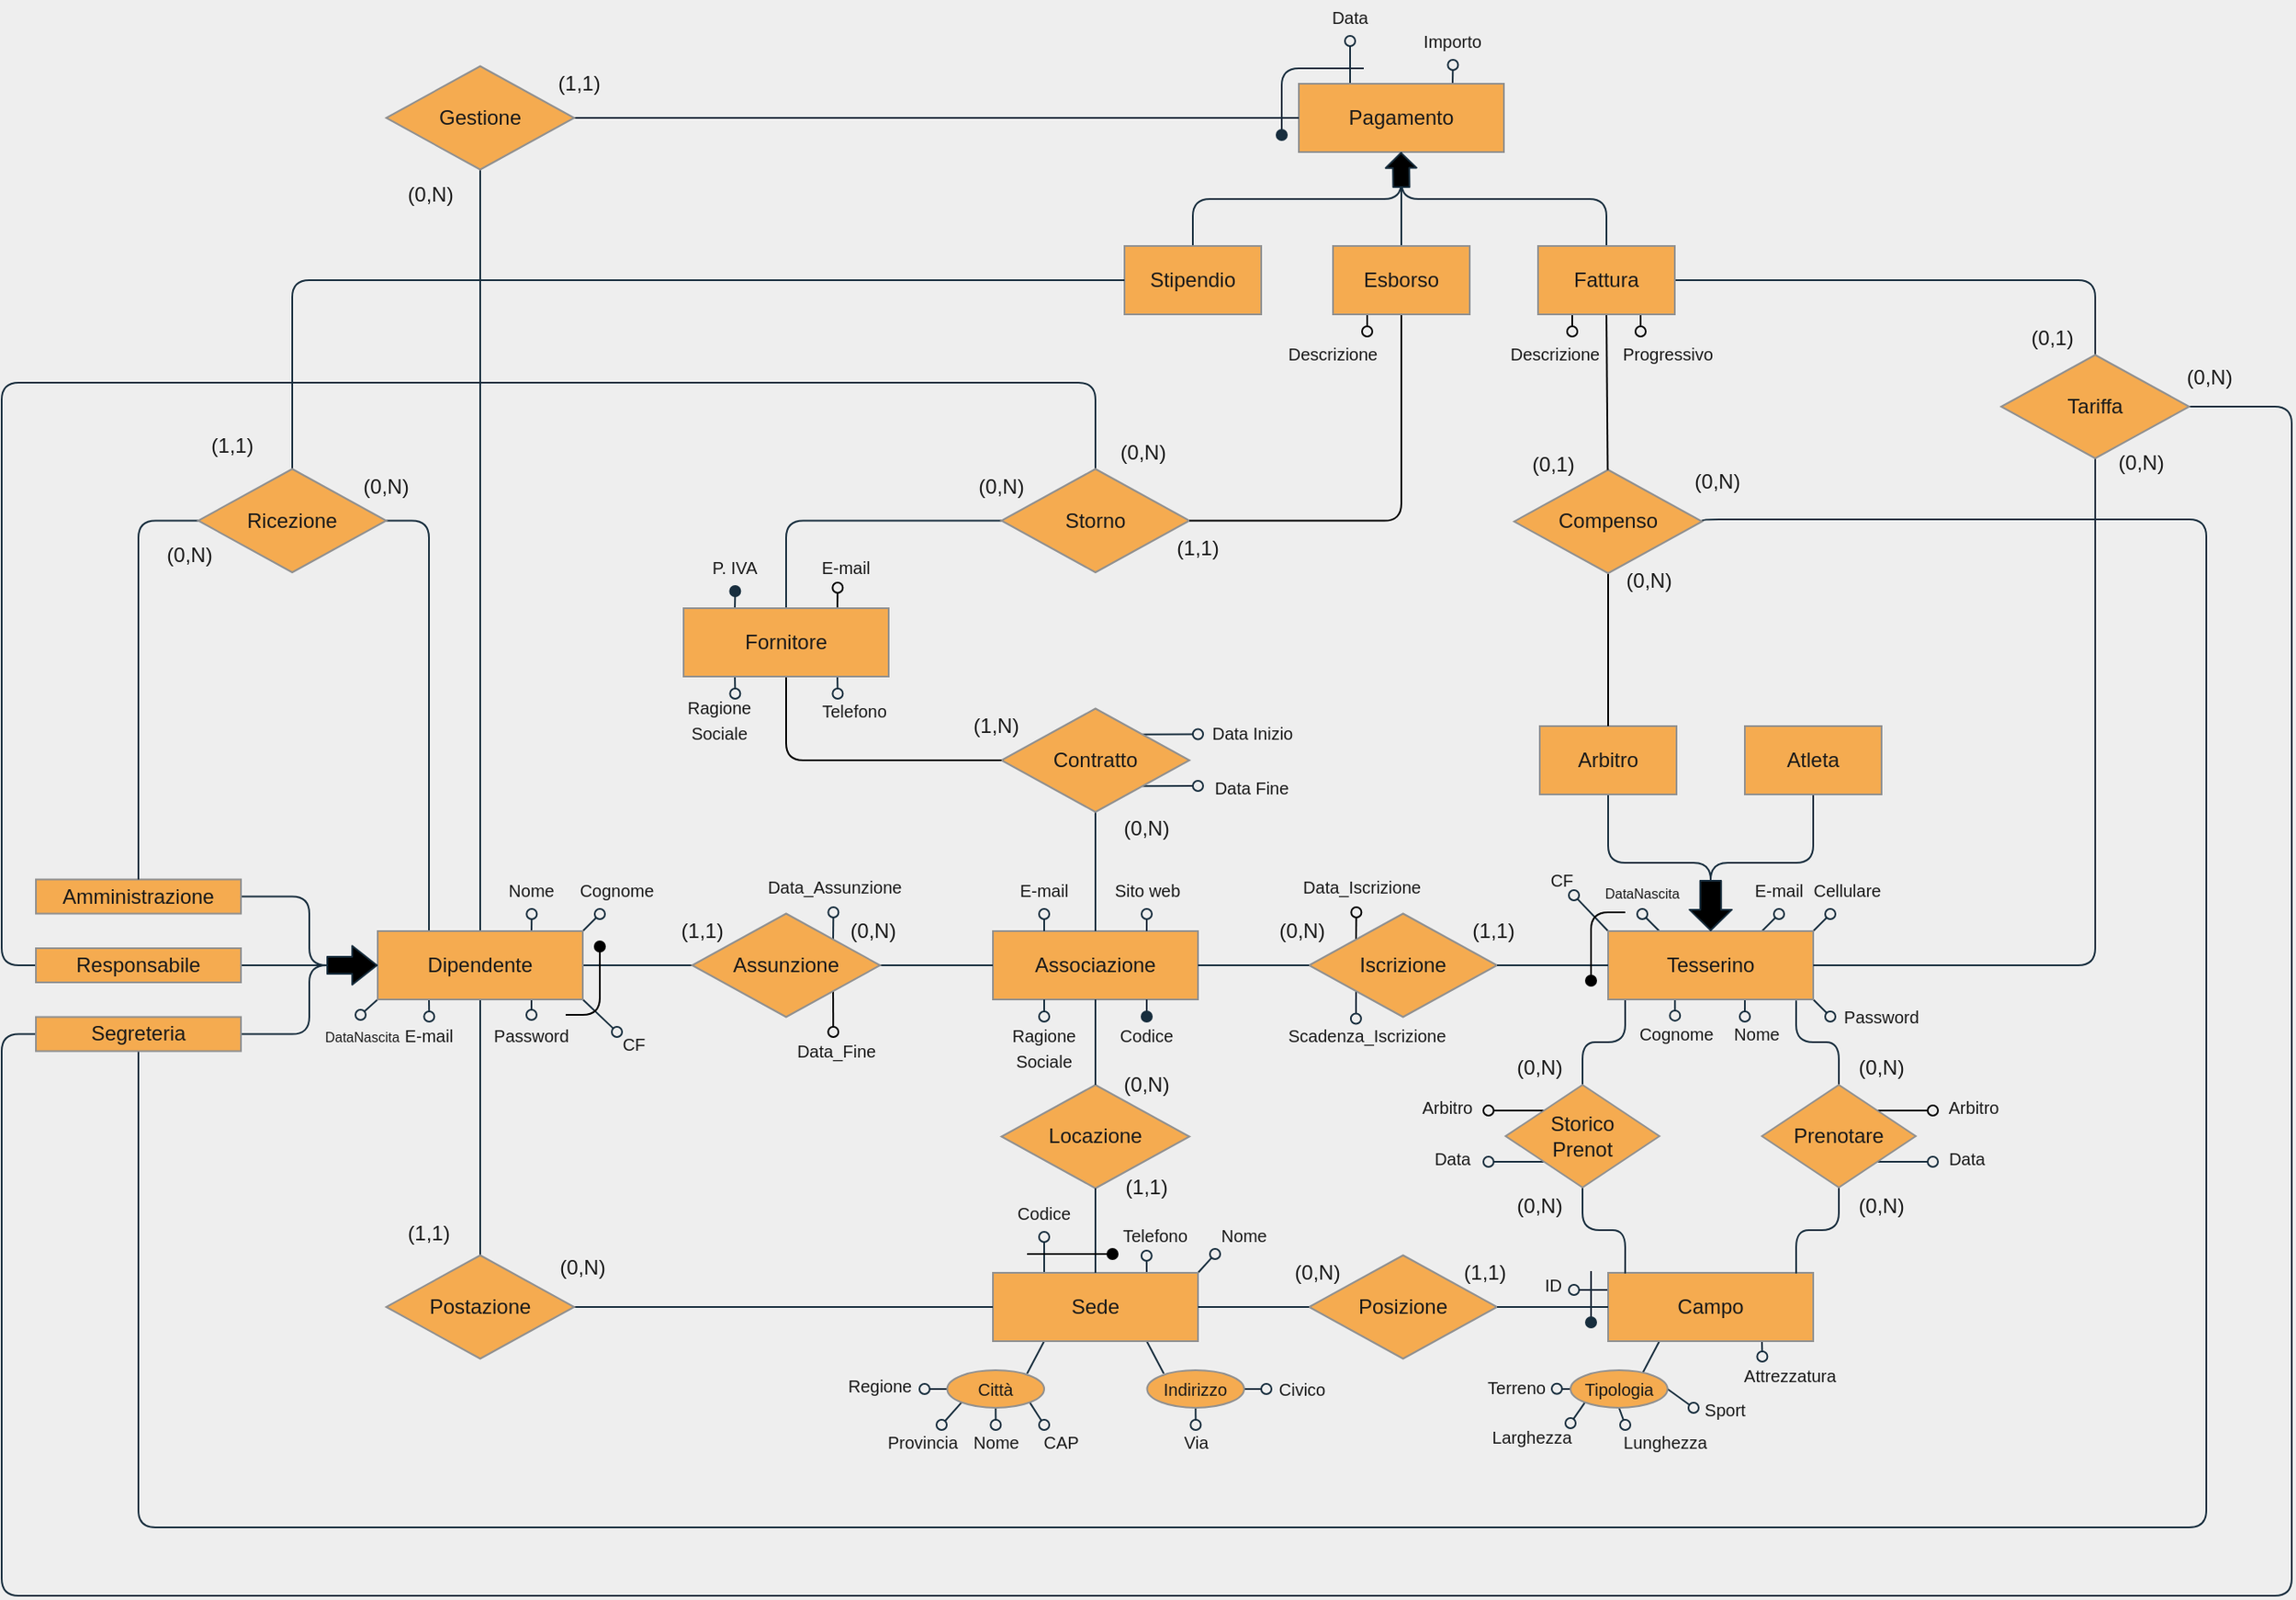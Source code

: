 <mxfile version="14.1.8" type="device"><diagram id="R2lEEEUBdFMjLlhIrx00" name="Page-1"><mxGraphModel dx="1185" dy="528" grid="1" gridSize="10" guides="1" tooltips="1" connect="1" arrows="1" fold="1" page="1" pageScale="1" pageWidth="1920" pageHeight="1200" background="#EEEEEE" math="0" shadow="0" extFonts="Permanent Marker^https://fonts.googleapis.com/css?family=Permanent+Marker"><root><mxCell id="0"/><mxCell id="1" parent="0"/><mxCell id="qJGDgdaYo0Dl6l1FCVvX-382" value="Associazione" style="whiteSpace=wrap;html=1;fillColor=#F5AB50;strokeColor=#909090;fontColor=#1A1A1A;" parent="1" vertex="1"><mxGeometry x="890" y="721" width="120" height="40" as="geometry"/></mxCell><mxCell id="qJGDgdaYo0Dl6l1FCVvX-383" style="edgeStyle=orthogonalEdgeStyle;orthogonalLoop=1;jettySize=auto;html=1;exitX=0.917;exitY=1.017;exitDx=0;exitDy=0;entryX=0.5;entryY=0;entryDx=0;entryDy=0;endArrow=none;endFill=0;exitPerimeter=0;strokeColor=#182E3E;fontColor=#1A1A1A;labelBackgroundColor=#EEEEEE;" parent="1" source="qJGDgdaYo0Dl6l1FCVvX-386" target="qJGDgdaYo0Dl6l1FCVvX-395" edge="1"><mxGeometry relative="1" as="geometry"/></mxCell><mxCell id="qJGDgdaYo0Dl6l1FCVvX-384" style="edgeStyle=orthogonalEdgeStyle;orthogonalLoop=1;jettySize=auto;html=1;exitX=0.083;exitY=1.008;exitDx=0;exitDy=0;entryX=0.5;entryY=0;entryDx=0;entryDy=0;endArrow=none;endFill=0;exitPerimeter=0;strokeColor=#182E3E;fontColor=#1A1A1A;labelBackgroundColor=#EEEEEE;" parent="1" source="qJGDgdaYo0Dl6l1FCVvX-386" target="qJGDgdaYo0Dl6l1FCVvX-393" edge="1"><mxGeometry relative="1" as="geometry"/></mxCell><mxCell id="FBtXAaHd9r73iOScmMrX-18" style="edgeStyle=none;orthogonalLoop=1;jettySize=auto;html=1;exitX=0.326;exitY=1;exitDx=0;exitDy=0;startArrow=none;startFill=0;endArrow=oval;endFill=0;entryX=0.728;entryY=0.022;entryDx=0;entryDy=0;entryPerimeter=0;exitPerimeter=0;strokeColor=#182E3E;fontColor=#1A1A1A;labelBackgroundColor=#EEEEEE;" parent="1" source="qJGDgdaYo0Dl6l1FCVvX-386" edge="1"><mxGeometry relative="1" as="geometry"><mxPoint x="1289.12" y="770.44" as="targetPoint"/></mxGeometry></mxCell><mxCell id="FBtXAaHd9r73iOScmMrX-24" style="edgeStyle=none;orthogonalLoop=1;jettySize=auto;html=1;exitX=0.667;exitY=1;exitDx=0;exitDy=0;startArrow=none;startFill=0;endArrow=oval;endFill=0;exitPerimeter=0;strokeColor=#182E3E;fontColor=#1A1A1A;labelBackgroundColor=#EEEEEE;" parent="1" source="qJGDgdaYo0Dl6l1FCVvX-386" edge="1"><mxGeometry relative="1" as="geometry"><mxPoint x="1330" y="771" as="targetPoint"/></mxGeometry></mxCell><mxCell id="FBtXAaHd9r73iOScmMrX-27" style="edgeStyle=none;orthogonalLoop=1;jettySize=auto;html=1;exitX=0;exitY=0;exitDx=0;exitDy=0;startArrow=none;startFill=0;endArrow=oval;endFill=0;strokeColor=#182E3E;fontColor=#1A1A1A;labelBackgroundColor=#EEEEEE;" parent="1" source="qJGDgdaYo0Dl6l1FCVvX-386" edge="1"><mxGeometry relative="1" as="geometry"><mxPoint x="1230" y="700" as="targetPoint"/></mxGeometry></mxCell><mxCell id="FBtXAaHd9r73iOScmMrX-30" style="edgeStyle=none;orthogonalLoop=1;jettySize=auto;html=1;exitX=0.25;exitY=0;exitDx=0;exitDy=0;startArrow=none;startFill=0;endArrow=oval;endFill=0;strokeColor=#182E3E;fontColor=#1A1A1A;labelBackgroundColor=#EEEEEE;" parent="1" source="qJGDgdaYo0Dl6l1FCVvX-386" edge="1"><mxGeometry relative="1" as="geometry"><mxPoint x="1270" y="711" as="targetPoint"/></mxGeometry></mxCell><mxCell id="FBtXAaHd9r73iOScmMrX-32" style="edgeStyle=none;orthogonalLoop=1;jettySize=auto;html=1;exitX=0.75;exitY=0;exitDx=0;exitDy=0;startArrow=none;startFill=0;endArrow=oval;endFill=0;strokeColor=#182E3E;fontColor=#1A1A1A;labelBackgroundColor=#EEEEEE;" parent="1" source="qJGDgdaYo0Dl6l1FCVvX-386" edge="1"><mxGeometry relative="1" as="geometry"><mxPoint x="1350" y="711" as="targetPoint"/></mxGeometry></mxCell><mxCell id="FBtXAaHd9r73iOScmMrX-34" style="edgeStyle=none;orthogonalLoop=1;jettySize=auto;html=1;exitX=1;exitY=0;exitDx=0;exitDy=0;startArrow=none;startFill=0;endArrow=oval;endFill=0;strokeColor=#182E3E;fontColor=#1A1A1A;labelBackgroundColor=#EEEEEE;" parent="1" source="qJGDgdaYo0Dl6l1FCVvX-386" edge="1"><mxGeometry relative="1" as="geometry"><mxPoint x="1380" y="711" as="targetPoint"/></mxGeometry></mxCell><mxCell id="FBtXAaHd9r73iOScmMrX-36" style="edgeStyle=none;orthogonalLoop=1;jettySize=auto;html=1;exitX=1;exitY=1;exitDx=0;exitDy=0;startArrow=none;startFill=0;endArrow=oval;endFill=0;strokeColor=#182E3E;fontColor=#1A1A1A;labelBackgroundColor=#EEEEEE;" parent="1" source="qJGDgdaYo0Dl6l1FCVvX-386" edge="1"><mxGeometry relative="1" as="geometry"><mxPoint x="1380" y="771" as="targetPoint"/></mxGeometry></mxCell><mxCell id="qJGDgdaYo0Dl6l1FCVvX-386" value="Tesserino" style="whiteSpace=wrap;html=1;fillColor=#F5AB50;strokeColor=#909090;fontColor=#1A1A1A;" parent="1" vertex="1"><mxGeometry x="1250" y="721" width="120" height="40" as="geometry"/></mxCell><mxCell id="FBtXAaHd9r73iOScmMrX-45" style="edgeStyle=orthogonalEdgeStyle;orthogonalLoop=1;jettySize=auto;html=1;exitX=0.75;exitY=0;exitDx=0;exitDy=0;endArrow=oval;endFill=0;strokeColor=#182E3E;fontColor=#1A1A1A;labelBackgroundColor=#EEEEEE;" parent="1" source="qJGDgdaYo0Dl6l1FCVvX-387" edge="1"><mxGeometry relative="1" as="geometry"><mxPoint x="979.922" y="911" as="targetPoint"/></mxGeometry></mxCell><mxCell id="FBtXAaHd9r73iOScmMrX-46" style="edgeStyle=orthogonalEdgeStyle;orthogonalLoop=1;jettySize=auto;html=1;exitX=0.25;exitY=0;exitDx=0;exitDy=0;endArrow=oval;endFill=0;strokeColor=#182E3E;fontColor=#1A1A1A;labelBackgroundColor=#EEEEEE;" parent="1" source="qJGDgdaYo0Dl6l1FCVvX-387" edge="1"><mxGeometry relative="1" as="geometry"><mxPoint x="920" y="900" as="targetPoint"/></mxGeometry></mxCell><mxCell id="1lAcswUEob0YS1NYhqmO-3" style="orthogonalLoop=1;jettySize=auto;html=1;exitX=0.25;exitY=1;exitDx=0;exitDy=0;endArrow=none;endFill=0;strokeColor=#182E3E;labelBackgroundColor=#EEEEEE;fontColor=#1A1A1A;" parent="1" source="qJGDgdaYo0Dl6l1FCVvX-387" edge="1"><mxGeometry relative="1" as="geometry"><mxPoint x="910" y="980" as="targetPoint"/></mxGeometry></mxCell><mxCell id="1lAcswUEob0YS1NYhqmO-13" style="edgeStyle=none;orthogonalLoop=1;jettySize=auto;html=1;exitX=1;exitY=0;exitDx=0;exitDy=0;endArrow=oval;endFill=0;strokeColor=#182E3E;labelBackgroundColor=#EEEEEE;fontColor=#1A1A1A;" parent="1" source="qJGDgdaYo0Dl6l1FCVvX-387" edge="1"><mxGeometry relative="1" as="geometry"><mxPoint x="1020" y="910" as="targetPoint"/></mxGeometry></mxCell><mxCell id="1lAcswUEob0YS1NYhqmO-14" style="edgeStyle=none;orthogonalLoop=1;jettySize=auto;html=1;exitX=0.75;exitY=1;exitDx=0;exitDy=0;endArrow=none;endFill=0;strokeColor=#182E3E;labelBackgroundColor=#EEEEEE;fontColor=#1A1A1A;" parent="1" source="qJGDgdaYo0Dl6l1FCVvX-387" edge="1"><mxGeometry relative="1" as="geometry"><mxPoint x="990" y="980" as="targetPoint"/></mxGeometry></mxCell><mxCell id="qJGDgdaYo0Dl6l1FCVvX-387" value="Sede" style="whiteSpace=wrap;html=1;fillColor=#F5AB50;strokeColor=#909090;fontColor=#1A1A1A;" parent="1" vertex="1"><mxGeometry x="890" y="921" width="120" height="40" as="geometry"/></mxCell><mxCell id="XWXaWRrY00QIipMTNIGh-19" style="edgeStyle=orthogonalEdgeStyle;orthogonalLoop=1;jettySize=auto;html=1;exitX=0;exitY=0.25;exitDx=0;exitDy=0;startArrow=none;startFill=0;endArrow=oval;endFill=0;strokeColor=#182E3E;fontColor=#1A1A1A;labelBackgroundColor=#EEEEEE;" parent="1" source="qJGDgdaYo0Dl6l1FCVvX-389" edge="1"><mxGeometry relative="1" as="geometry"><mxPoint x="1230" y="931" as="targetPoint"/></mxGeometry></mxCell><mxCell id="M_EBliDq77hQpgLO3rQA-7" style="edgeStyle=none;orthogonalLoop=1;jettySize=auto;html=1;exitX=0.75;exitY=1;exitDx=0;exitDy=0;startArrow=none;startFill=0;endArrow=oval;endFill=0;labelBackgroundColor=#EEEEEE;strokeColor=#182E3E;fontColor=#1A1A1A;" parent="1" source="qJGDgdaYo0Dl6l1FCVvX-389" edge="1"><mxGeometry relative="1" as="geometry"><mxPoint x="1340.2" y="970" as="targetPoint"/></mxGeometry></mxCell><mxCell id="M_EBliDq77hQpgLO3rQA-8" style="edgeStyle=none;orthogonalLoop=1;jettySize=auto;html=1;exitX=0.25;exitY=1;exitDx=0;exitDy=0;startArrow=none;startFill=0;endArrow=none;endFill=0;labelBackgroundColor=#EEEEEE;strokeColor=#182E3E;fontColor=#1A1A1A;" parent="1" source="qJGDgdaYo0Dl6l1FCVvX-389" edge="1"><mxGeometry relative="1" as="geometry"><mxPoint x="1270" y="980" as="targetPoint"/></mxGeometry></mxCell><mxCell id="qJGDgdaYo0Dl6l1FCVvX-389" value="Campo" style="whiteSpace=wrap;html=1;fillColor=#F5AB50;strokeColor=#909090;fontColor=#1A1A1A;" parent="1" vertex="1"><mxGeometry x="1250" y="921" width="120" height="40" as="geometry"/></mxCell><mxCell id="FBtXAaHd9r73iOScmMrX-134" style="edgeStyle=none;orthogonalLoop=1;jettySize=auto;html=1;exitX=0;exitY=1;exitDx=0;exitDy=0;endArrow=oval;endFill=0;strokeColor=#182E3E;fontColor=#1A1A1A;labelBackgroundColor=#EEEEEE;" parent="1" source="qJGDgdaYo0Dl6l1FCVvX-390" edge="1"><mxGeometry relative="1" as="geometry"><mxPoint x="1102.447" y="772.262" as="targetPoint"/></mxGeometry></mxCell><mxCell id="qoFRcKngbylagQdRdKqL-11" style="edgeStyle=orthogonalEdgeStyle;orthogonalLoop=1;jettySize=auto;html=1;exitX=0;exitY=0;exitDx=0;exitDy=0;endArrow=oval;endFill=0;" parent="1" source="qJGDgdaYo0Dl6l1FCVvX-390" edge="1"><mxGeometry relative="1" as="geometry"><mxPoint x="1102.667" y="710" as="targetPoint"/></mxGeometry></mxCell><mxCell id="qJGDgdaYo0Dl6l1FCVvX-390" value="Iscrizione" style="rhombus;whiteSpace=wrap;html=1;fillColor=#F5AB50;strokeColor=#909090;fontColor=#1A1A1A;" parent="1" vertex="1"><mxGeometry x="1075" y="710.75" width="110" height="60.5" as="geometry"/></mxCell><mxCell id="qJGDgdaYo0Dl6l1FCVvX-391" value="Locazione" style="rhombus;whiteSpace=wrap;html=1;fillColor=#F5AB50;strokeColor=#909090;fontColor=#1A1A1A;" parent="1" vertex="1"><mxGeometry x="895" y="811" width="110" height="60.5" as="geometry"/></mxCell><mxCell id="qJGDgdaYo0Dl6l1FCVvX-392" style="edgeStyle=orthogonalEdgeStyle;orthogonalLoop=1;jettySize=auto;html=1;exitX=0.5;exitY=1;exitDx=0;exitDy=0;entryX=0.083;entryY=0.008;entryDx=0;entryDy=0;endArrow=none;endFill=0;entryPerimeter=0;strokeColor=#182E3E;fontColor=#1A1A1A;labelBackgroundColor=#EEEEEE;" parent="1" source="qJGDgdaYo0Dl6l1FCVvX-393" target="qJGDgdaYo0Dl6l1FCVvX-389" edge="1"><mxGeometry relative="1" as="geometry"/></mxCell><mxCell id="FBtXAaHd9r73iOScmMrX-128" style="edgeStyle=none;orthogonalLoop=1;jettySize=auto;html=1;exitX=0;exitY=1;exitDx=0;exitDy=0;endArrow=oval;endFill=0;strokeColor=#182E3E;fontColor=#1A1A1A;labelBackgroundColor=#EEEEEE;" parent="1" source="qJGDgdaYo0Dl6l1FCVvX-393" edge="1"><mxGeometry relative="1" as="geometry"><mxPoint x="1180" y="856" as="targetPoint"/></mxGeometry></mxCell><mxCell id="qoFRcKngbylagQdRdKqL-3" style="edgeStyle=orthogonalEdgeStyle;orthogonalLoop=1;jettySize=auto;html=1;exitX=0;exitY=0;exitDx=0;exitDy=0;endArrow=oval;endFill=0;" parent="1" source="qJGDgdaYo0Dl6l1FCVvX-393" edge="1"><mxGeometry relative="1" as="geometry"><mxPoint x="1180" y="826" as="targetPoint"/></mxGeometry></mxCell><mxCell id="qJGDgdaYo0Dl6l1FCVvX-393" value="Storico&lt;br&gt;Prenot" style="rhombus;whiteSpace=wrap;html=1;fillColor=#F5AB50;strokeColor=#909090;fontColor=#1A1A1A;" parent="1" vertex="1"><mxGeometry x="1190" y="811" width="90" height="60" as="geometry"/></mxCell><mxCell id="qJGDgdaYo0Dl6l1FCVvX-394" style="edgeStyle=orthogonalEdgeStyle;orthogonalLoop=1;jettySize=auto;html=1;exitX=0.5;exitY=1;exitDx=0;exitDy=0;entryX=0.917;entryY=0.008;entryDx=0;entryDy=0;endArrow=none;endFill=0;entryPerimeter=0;strokeColor=#182E3E;fontColor=#1A1A1A;labelBackgroundColor=#EEEEEE;" parent="1" source="qJGDgdaYo0Dl6l1FCVvX-395" target="qJGDgdaYo0Dl6l1FCVvX-389" edge="1"><mxGeometry relative="1" as="geometry"/></mxCell><mxCell id="FBtXAaHd9r73iOScmMrX-129" style="edgeStyle=none;orthogonalLoop=1;jettySize=auto;html=1;exitX=1;exitY=1;exitDx=0;exitDy=0;endArrow=oval;endFill=0;strokeColor=#182E3E;fontColor=#1A1A1A;labelBackgroundColor=#EEEEEE;" parent="1" source="qJGDgdaYo0Dl6l1FCVvX-395" edge="1"><mxGeometry relative="1" as="geometry"><mxPoint x="1440" y="856" as="targetPoint"/></mxGeometry></mxCell><mxCell id="qoFRcKngbylagQdRdKqL-1" style="edgeStyle=orthogonalEdgeStyle;orthogonalLoop=1;jettySize=auto;html=1;exitX=1;exitY=0;exitDx=0;exitDy=0;endArrow=oval;endFill=0;" parent="1" source="qJGDgdaYo0Dl6l1FCVvX-395" edge="1"><mxGeometry relative="1" as="geometry"><mxPoint x="1440" y="826" as="targetPoint"/></mxGeometry></mxCell><mxCell id="qJGDgdaYo0Dl6l1FCVvX-395" value="Prenotare" style="rhombus;whiteSpace=wrap;html=1;fillColor=#F5AB50;strokeColor=#909090;fontColor=#1A1A1A;" parent="1" vertex="1"><mxGeometry x="1340" y="811" width="90" height="60" as="geometry"/></mxCell><mxCell id="qJGDgdaYo0Dl6l1FCVvX-396" value="Posizione" style="rhombus;whiteSpace=wrap;html=1;fillColor=#F5AB50;strokeColor=#909090;fontColor=#1A1A1A;" parent="1" vertex="1"><mxGeometry x="1075" y="910.75" width="110" height="60.5" as="geometry"/></mxCell><mxCell id="qJGDgdaYo0Dl6l1FCVvX-397" value="" style="endArrow=none;html=1;exitX=0.5;exitY=0;exitDx=0;exitDy=0;entryX=0.5;entryY=1;entryDx=0;entryDy=0;strokeColor=#182E3E;fontColor=#1A1A1A;labelBackgroundColor=#EEEEEE;" parent="1" source="qJGDgdaYo0Dl6l1FCVvX-391" target="qJGDgdaYo0Dl6l1FCVvX-382" edge="1"><mxGeometry width="50" height="50" relative="1" as="geometry"><mxPoint x="1120" y="821" as="sourcePoint"/><mxPoint x="1170" y="771" as="targetPoint"/></mxGeometry></mxCell><mxCell id="qJGDgdaYo0Dl6l1FCVvX-398" value="" style="endArrow=none;html=1;exitX=0.5;exitY=0;exitDx=0;exitDy=0;entryX=0.5;entryY=1;entryDx=0;entryDy=0;strokeColor=#182E3E;fontColor=#1A1A1A;labelBackgroundColor=#EEEEEE;" parent="1" source="qJGDgdaYo0Dl6l1FCVvX-387" target="qJGDgdaYo0Dl6l1FCVvX-391" edge="1"><mxGeometry width="50" height="50" relative="1" as="geometry"><mxPoint x="1120" y="821" as="sourcePoint"/><mxPoint x="1170" y="771" as="targetPoint"/></mxGeometry></mxCell><mxCell id="qJGDgdaYo0Dl6l1FCVvX-399" value="" style="endArrow=none;html=1;exitX=0;exitY=0.5;exitDx=0;exitDy=0;entryX=1;entryY=0.5;entryDx=0;entryDy=0;strokeColor=#182E3E;fontColor=#1A1A1A;labelBackgroundColor=#EEEEEE;" parent="1" source="qJGDgdaYo0Dl6l1FCVvX-396" target="qJGDgdaYo0Dl6l1FCVvX-387" edge="1"><mxGeometry width="50" height="50" relative="1" as="geometry"><mxPoint x="960" y="931" as="sourcePoint"/><mxPoint x="960" y="881.5" as="targetPoint"/></mxGeometry></mxCell><mxCell id="qJGDgdaYo0Dl6l1FCVvX-400" value="" style="endArrow=none;html=1;entryX=0;entryY=0.5;entryDx=0;entryDy=0;exitX=1;exitY=0.5;exitDx=0;exitDy=0;strokeColor=#182E3E;fontColor=#1A1A1A;labelBackgroundColor=#EEEEEE;" parent="1" source="qJGDgdaYo0Dl6l1FCVvX-390" target="qJGDgdaYo0Dl6l1FCVvX-386" edge="1"><mxGeometry width="50" height="50" relative="1" as="geometry"><mxPoint x="1120" y="821" as="sourcePoint"/><mxPoint x="1170" y="771" as="targetPoint"/></mxGeometry></mxCell><mxCell id="qJGDgdaYo0Dl6l1FCVvX-402" value="" style="endArrow=none;html=1;exitX=1;exitY=0.5;exitDx=0;exitDy=0;entryX=0;entryY=0.5;entryDx=0;entryDy=0;strokeColor=#182E3E;fontColor=#1A1A1A;labelBackgroundColor=#EEEEEE;" parent="1" source="qJGDgdaYo0Dl6l1FCVvX-382" target="qJGDgdaYo0Dl6l1FCVvX-390" edge="1"><mxGeometry width="50" height="50" relative="1" as="geometry"><mxPoint x="1120" y="821" as="sourcePoint"/><mxPoint x="1170" y="771" as="targetPoint"/></mxGeometry></mxCell><mxCell id="qJGDgdaYo0Dl6l1FCVvX-403" value="" style="endArrow=none;html=1;exitX=1;exitY=0.5;exitDx=0;exitDy=0;entryX=0;entryY=0.5;entryDx=0;entryDy=0;strokeColor=#182E3E;fontColor=#1A1A1A;labelBackgroundColor=#EEEEEE;" parent="1" source="qJGDgdaYo0Dl6l1FCVvX-396" target="qJGDgdaYo0Dl6l1FCVvX-389" edge="1"><mxGeometry width="50" height="50" relative="1" as="geometry"><mxPoint x="1120" y="821" as="sourcePoint"/><mxPoint x="1170" y="771" as="targetPoint"/></mxGeometry></mxCell><mxCell id="qJGDgdaYo0Dl6l1FCVvX-404" style="edgeStyle=orthogonalEdgeStyle;orthogonalLoop=1;jettySize=auto;html=1;exitX=0.5;exitY=1;exitDx=0;exitDy=0;entryX=0.5;entryY=0;entryDx=0;entryDy=0;endArrow=none;endFill=0;strokeColor=#182E3E;fontColor=#1A1A1A;labelBackgroundColor=#EEEEEE;" parent="1" source="qJGDgdaYo0Dl6l1FCVvX-405" target="qJGDgdaYo0Dl6l1FCVvX-386" edge="1"><mxGeometry relative="1" as="geometry"/></mxCell><mxCell id="qJGDgdaYo0Dl6l1FCVvX-405" value="Arbitro" style="whiteSpace=wrap;html=1;fillColor=#F5AB50;strokeColor=#909090;fontColor=#1A1A1A;" parent="1" vertex="1"><mxGeometry x="1210" y="601" width="80" height="40" as="geometry"/></mxCell><mxCell id="qJGDgdaYo0Dl6l1FCVvX-406" style="edgeStyle=orthogonalEdgeStyle;orthogonalLoop=1;jettySize=auto;html=1;exitX=0.5;exitY=1;exitDx=0;exitDy=0;entryX=0.5;entryY=0;entryDx=0;entryDy=0;endArrow=none;endFill=0;strokeColor=#182E3E;fontColor=#1A1A1A;labelBackgroundColor=#EEEEEE;" parent="1" source="qJGDgdaYo0Dl6l1FCVvX-407" target="qJGDgdaYo0Dl6l1FCVvX-386" edge="1"><mxGeometry relative="1" as="geometry"/></mxCell><mxCell id="qJGDgdaYo0Dl6l1FCVvX-407" value="Atleta" style="whiteSpace=wrap;html=1;fillColor=#F5AB50;strokeColor=#909090;fontColor=#1A1A1A;" parent="1" vertex="1"><mxGeometry x="1330" y="601" width="80" height="40" as="geometry"/></mxCell><mxCell id="qJGDgdaYo0Dl6l1FCVvX-408" value="" style="shape=flexArrow;endArrow=classic;html=1;entryX=0.5;entryY=0;entryDx=0;entryDy=0;width=12.222;endSize=3.686;endWidth=11.605;strokeColor=#182E3E;fontColor=#1A1A1A;labelBackgroundColor=#EEEEEE;fillColor=#000000;" parent="1" target="qJGDgdaYo0Dl6l1FCVvX-386" edge="1"><mxGeometry width="50" height="50" relative="1" as="geometry"><mxPoint x="1310" y="691" as="sourcePoint"/><mxPoint x="1170" y="771" as="targetPoint"/></mxGeometry></mxCell><mxCell id="qJGDgdaYo0Dl6l1FCVvX-416" style="edgeStyle=orthogonalEdgeStyle;orthogonalLoop=1;jettySize=auto;html=1;exitX=1;exitY=0.5;exitDx=0;exitDy=0;entryX=0;entryY=0.5;entryDx=0;entryDy=0;endArrow=none;endFill=0;strokeColor=#182E3E;fontColor=#1A1A1A;labelBackgroundColor=#EEEEEE;" parent="1" source="qJGDgdaYo0Dl6l1FCVvX-418" target="qJGDgdaYo0Dl6l1FCVvX-420" edge="1"><mxGeometry relative="1" as="geometry"/></mxCell><mxCell id="FBtXAaHd9r73iOScmMrX-99" style="edgeStyle=none;orthogonalLoop=1;jettySize=auto;html=1;exitX=0.75;exitY=0;exitDx=0;exitDy=0;endArrow=oval;endFill=0;strokeColor=#182E3E;fontColor=#1A1A1A;labelBackgroundColor=#EEEEEE;" parent="1" source="qJGDgdaYo0Dl6l1FCVvX-418" edge="1"><mxGeometry relative="1" as="geometry"><mxPoint x="620.143" y="711" as="targetPoint"/></mxGeometry></mxCell><mxCell id="FBtXAaHd9r73iOScmMrX-101" style="edgeStyle=none;orthogonalLoop=1;jettySize=auto;html=1;exitX=0.75;exitY=1;exitDx=0;exitDy=0;endArrow=oval;endFill=0;strokeColor=#182E3E;fontColor=#1A1A1A;labelBackgroundColor=#EEEEEE;" parent="1" source="qJGDgdaYo0Dl6l1FCVvX-418" edge="1"><mxGeometry relative="1" as="geometry"><mxPoint x="620" y="770" as="targetPoint"/></mxGeometry></mxCell><mxCell id="FBtXAaHd9r73iOScmMrX-103" style="edgeStyle=none;orthogonalLoop=1;jettySize=auto;html=1;exitX=0.25;exitY=1;exitDx=0;exitDy=0;endArrow=oval;endFill=0;strokeColor=#182E3E;fontColor=#1A1A1A;labelBackgroundColor=#EEEEEE;" parent="1" source="qJGDgdaYo0Dl6l1FCVvX-418" edge="1"><mxGeometry relative="1" as="geometry"><mxPoint x="560.143" y="771" as="targetPoint"/></mxGeometry></mxCell><mxCell id="FBtXAaHd9r73iOScmMrX-105" style="edgeStyle=none;orthogonalLoop=1;jettySize=auto;html=1;exitX=1;exitY=0;exitDx=0;exitDy=0;endArrow=oval;endFill=0;strokeColor=#182E3E;fontColor=#1A1A1A;labelBackgroundColor=#EEEEEE;" parent="1" source="qJGDgdaYo0Dl6l1FCVvX-418" edge="1"><mxGeometry relative="1" as="geometry"><mxPoint x="660" y="711" as="targetPoint"/></mxGeometry></mxCell><mxCell id="FBtXAaHd9r73iOScmMrX-108" style="edgeStyle=none;orthogonalLoop=1;jettySize=auto;html=1;exitX=0.5;exitY=1;exitDx=0;exitDy=0;entryX=0.5;entryY=0;entryDx=0;entryDy=0;endArrow=none;endFill=0;strokeColor=#182E3E;fontColor=#1A1A1A;labelBackgroundColor=#EEEEEE;" parent="1" source="qJGDgdaYo0Dl6l1FCVvX-418" target="qJGDgdaYo0Dl6l1FCVvX-422" edge="1"><mxGeometry relative="1" as="geometry"/></mxCell><mxCell id="7dimY_bUPM1jvKGRemNB-4" style="orthogonalLoop=1;jettySize=auto;html=1;exitX=0;exitY=1;exitDx=0;exitDy=0;endArrow=oval;endFill=0;labelBackgroundColor=#EEEEEE;strokeColor=#182E3E;fontColor=#1A1A1A;" parent="1" source="qJGDgdaYo0Dl6l1FCVvX-418" edge="1"><mxGeometry relative="1" as="geometry"><mxPoint x="520" y="770" as="targetPoint"/></mxGeometry></mxCell><mxCell id="kbqGXzmnGnwp91YVe4G4-9" style="orthogonalLoop=1;jettySize=auto;html=1;exitX=1;exitY=1;exitDx=0;exitDy=0;endArrow=oval;endFill=0;labelBackgroundColor=#EEEEEE;strokeColor=#182E3E;fontColor=#1A1A1A;" parent="1" source="qJGDgdaYo0Dl6l1FCVvX-418" edge="1"><mxGeometry relative="1" as="geometry"><mxPoint x="670" y="780" as="targetPoint"/></mxGeometry></mxCell><mxCell id="kbqGXzmnGnwp91YVe4G4-14" style="orthogonalLoop=1;jettySize=auto;html=1;exitX=0.25;exitY=0;exitDx=0;exitDy=0;endArrow=none;endFill=0;entryX=1;entryY=0.5;entryDx=0;entryDy=0;edgeStyle=orthogonalEdgeStyle;labelBackgroundColor=#EEEEEE;strokeColor=#182E3E;fontColor=#1A1A1A;" parent="1" source="qJGDgdaYo0Dl6l1FCVvX-418" target="kbqGXzmnGnwp91YVe4G4-15" edge="1"><mxGeometry relative="1" as="geometry"><mxPoint x="590" y="350" as="targetPoint"/></mxGeometry></mxCell><mxCell id="M_EBliDq77hQpgLO3rQA-2" style="orthogonalLoop=1;jettySize=auto;html=1;exitX=0.5;exitY=0;exitDx=0;exitDy=0;startArrow=none;startFill=0;endArrow=none;endFill=0;entryX=0.5;entryY=1;entryDx=0;entryDy=0;labelBackgroundColor=#EEEEEE;strokeColor=#182E3E;fontColor=#1A1A1A;" parent="1" source="qJGDgdaYo0Dl6l1FCVvX-418" target="M_EBliDq77hQpgLO3rQA-3" edge="1"><mxGeometry relative="1" as="geometry"><mxPoint x="590.529" y="270" as="targetPoint"/></mxGeometry></mxCell><mxCell id="qJGDgdaYo0Dl6l1FCVvX-418" value="Dipendente" style="whiteSpace=wrap;html=1;fillColor=#F5AB50;strokeColor=#909090;fontColor=#1A1A1A;" parent="1" vertex="1"><mxGeometry x="530" y="721" width="120" height="40" as="geometry"/></mxCell><mxCell id="qJGDgdaYo0Dl6l1FCVvX-419" style="edgeStyle=orthogonalEdgeStyle;orthogonalLoop=1;jettySize=auto;html=1;exitX=1;exitY=0.5;exitDx=0;exitDy=0;entryX=0;entryY=0.5;entryDx=0;entryDy=0;endArrow=none;endFill=0;strokeColor=#182E3E;fontColor=#1A1A1A;labelBackgroundColor=#EEEEEE;" parent="1" source="qJGDgdaYo0Dl6l1FCVvX-420" target="qJGDgdaYo0Dl6l1FCVvX-382" edge="1"><mxGeometry relative="1" as="geometry"/></mxCell><mxCell id="b4omDJsXwNU_6bhDmk0U-9" style="edgeStyle=orthogonalEdgeStyle;orthogonalLoop=1;jettySize=auto;html=1;exitX=1;exitY=0;exitDx=0;exitDy=0;startArrow=none;startFill=0;endArrow=oval;endFill=0;labelBackgroundColor=#EEEEEE;strokeColor=#182E3E;fontColor=#1A1A1A;" parent="1" source="qJGDgdaYo0Dl6l1FCVvX-420" edge="1"><mxGeometry relative="1" as="geometry"><mxPoint x="796.667" y="710" as="targetPoint"/></mxGeometry></mxCell><mxCell id="qoFRcKngbylagQdRdKqL-9" style="edgeStyle=orthogonalEdgeStyle;orthogonalLoop=1;jettySize=auto;html=1;exitX=1;exitY=1;exitDx=0;exitDy=0;endArrow=oval;endFill=0;" parent="1" source="qJGDgdaYo0Dl6l1FCVvX-420" edge="1"><mxGeometry relative="1" as="geometry"><mxPoint x="796.6" y="780" as="targetPoint"/></mxGeometry></mxCell><mxCell id="qJGDgdaYo0Dl6l1FCVvX-420" value="Assunzione" style="rhombus;whiteSpace=wrap;html=1;fillColor=#F5AB50;strokeColor=#909090;fontColor=#1A1A1A;" parent="1" vertex="1"><mxGeometry x="714" y="710.75" width="110" height="60.5" as="geometry"/></mxCell><mxCell id="M_EBliDq77hQpgLO3rQA-11" style="edgeStyle=none;orthogonalLoop=1;jettySize=auto;html=1;exitX=1;exitY=0.5;exitDx=0;exitDy=0;entryX=0;entryY=0.5;entryDx=0;entryDy=0;startArrow=none;startFill=0;endArrow=none;endFill=0;labelBackgroundColor=#EEEEEE;strokeColor=#182E3E;fontColor=#1A1A1A;" parent="1" source="qJGDgdaYo0Dl6l1FCVvX-422" target="qJGDgdaYo0Dl6l1FCVvX-387" edge="1"><mxGeometry relative="1" as="geometry"/></mxCell><mxCell id="qJGDgdaYo0Dl6l1FCVvX-422" value="Postazione" style="rhombus;whiteSpace=wrap;html=1;fillColor=#F5AB50;strokeColor=#909090;fontColor=#1A1A1A;" parent="1" vertex="1"><mxGeometry x="535" y="910.75" width="110" height="60.5" as="geometry"/></mxCell><mxCell id="qJGDgdaYo0Dl6l1FCVvX-423" style="edgeStyle=orthogonalEdgeStyle;orthogonalLoop=1;jettySize=auto;html=1;exitX=1;exitY=0.5;exitDx=0;exitDy=0;entryX=0;entryY=0.5;entryDx=0;entryDy=0;endArrow=none;endFill=0;strokeColor=#182E3E;fontColor=#1A1A1A;labelBackgroundColor=#EEEEEE;" parent="1" source="qJGDgdaYo0Dl6l1FCVvX-424" target="qJGDgdaYo0Dl6l1FCVvX-418" edge="1"><mxGeometry relative="1" as="geometry"/></mxCell><mxCell id="qJGDgdaYo0Dl6l1FCVvX-424" value="Amministrazione" style="whiteSpace=wrap;html=1;fillColor=#F5AB50;strokeColor=#909090;fontColor=#1A1A1A;" parent="1" vertex="1"><mxGeometry x="330" y="690.75" width="120" height="20" as="geometry"/></mxCell><mxCell id="qJGDgdaYo0Dl6l1FCVvX-425" style="edgeStyle=orthogonalEdgeStyle;orthogonalLoop=1;jettySize=auto;html=1;exitX=1;exitY=0.5;exitDx=0;exitDy=0;endArrow=none;endFill=0;strokeColor=#182E3E;fontColor=#1A1A1A;labelBackgroundColor=#EEEEEE;" parent="1" source="qJGDgdaYo0Dl6l1FCVvX-426" edge="1"><mxGeometry relative="1" as="geometry"><mxPoint x="530" y="741" as="targetPoint"/></mxGeometry></mxCell><mxCell id="sZULCk5D8RH8qWrko6MJ-4" style="edgeStyle=orthogonalEdgeStyle;orthogonalLoop=1;jettySize=auto;html=1;exitX=0;exitY=0.5;exitDx=0;exitDy=0;entryX=0.5;entryY=0;entryDx=0;entryDy=0;endArrow=none;endFill=0;strokeColor=#182E3E;fontColor=#1A1A1A;labelBackgroundColor=#EEEEEE;" parent="1" source="qJGDgdaYo0Dl6l1FCVvX-426" target="qJGDgdaYo0Dl6l1FCVvX-447" edge="1"><mxGeometry relative="1" as="geometry"><Array as="points"><mxPoint x="310" y="741"/><mxPoint x="310" y="400"/><mxPoint x="950" y="400"/></Array></mxGeometry></mxCell><mxCell id="qJGDgdaYo0Dl6l1FCVvX-426" value="Responsabile" style="whiteSpace=wrap;html=1;fillColor=#F5AB50;strokeColor=#909090;fontColor=#1A1A1A;" parent="1" vertex="1"><mxGeometry x="330" y="731" width="120" height="20" as="geometry"/></mxCell><mxCell id="qJGDgdaYo0Dl6l1FCVvX-427" style="edgeStyle=orthogonalEdgeStyle;orthogonalLoop=1;jettySize=auto;html=1;exitX=1;exitY=0.5;exitDx=0;exitDy=0;entryX=0;entryY=0.5;entryDx=0;entryDy=0;endArrow=none;endFill=0;strokeColor=#182E3E;fontColor=#1A1A1A;labelBackgroundColor=#EEEEEE;" parent="1" source="qJGDgdaYo0Dl6l1FCVvX-428" target="qJGDgdaYo0Dl6l1FCVvX-418" edge="1"><mxGeometry relative="1" as="geometry"/></mxCell><mxCell id="sZULCk5D8RH8qWrko6MJ-5" style="edgeStyle=orthogonalEdgeStyle;orthogonalLoop=1;jettySize=auto;html=1;exitX=0;exitY=0.5;exitDx=0;exitDy=0;entryX=1;entryY=0.5;entryDx=0;entryDy=0;endArrow=none;endFill=0;strokeColor=#182E3E;fontColor=#1A1A1A;labelBackgroundColor=#EEEEEE;" parent="1" source="qJGDgdaYo0Dl6l1FCVvX-428" target="qJGDgdaYo0Dl6l1FCVvX-438" edge="1"><mxGeometry relative="1" as="geometry"><Array as="points"><mxPoint x="310" y="781"/><mxPoint x="310" y="1110"/><mxPoint x="1650" y="1110"/><mxPoint x="1650" y="414"/></Array></mxGeometry></mxCell><mxCell id="XWXaWRrY00QIipMTNIGh-1" style="edgeStyle=orthogonalEdgeStyle;orthogonalLoop=1;jettySize=auto;html=1;exitX=0.5;exitY=1;exitDx=0;exitDy=0;endArrow=none;endFill=0;strokeColor=#182E3E;fontColor=#1A1A1A;labelBackgroundColor=#EEEEEE;entryX=1;entryY=0.5;entryDx=0;entryDy=0;" parent="1" source="qJGDgdaYo0Dl6l1FCVvX-428" target="qJGDgdaYo0Dl6l1FCVvX-436" edge="1"><mxGeometry relative="1" as="geometry"><Array as="points"><mxPoint x="390" y="1070"/><mxPoint x="1600" y="1070"/><mxPoint x="1600" y="480"/></Array></mxGeometry></mxCell><mxCell id="qJGDgdaYo0Dl6l1FCVvX-428" value="Segreteria" style="whiteSpace=wrap;html=1;fillColor=#F5AB50;strokeColor=#909090;fontColor=#1A1A1A;" parent="1" vertex="1"><mxGeometry x="330" y="771.25" width="120" height="20" as="geometry"/></mxCell><mxCell id="qJGDgdaYo0Dl6l1FCVvX-429" value="" style="shape=flexArrow;endArrow=classic;html=1;endWidth=11.724;endSize=4.469;strokeColor=#182E3E;fontColor=#1A1A1A;labelBackgroundColor=#EEEEEE;fillColor=#000000;" parent="1" edge="1"><mxGeometry width="50" height="50" relative="1" as="geometry"><mxPoint x="500" y="741" as="sourcePoint"/><mxPoint x="530" y="741" as="targetPoint"/></mxGeometry></mxCell><mxCell id="qoFRcKngbylagQdRdKqL-14" style="edgeStyle=orthogonalEdgeStyle;rounded=0;orthogonalLoop=1;jettySize=auto;html=1;exitX=0.5;exitY=1;exitDx=0;exitDy=0;entryX=0.5;entryY=0;entryDx=0;entryDy=0;endArrow=none;endFill=0;" parent="1" source="qJGDgdaYo0Dl6l1FCVvX-436" target="qJGDgdaYo0Dl6l1FCVvX-405" edge="1"><mxGeometry relative="1" as="geometry"/></mxCell><mxCell id="qJGDgdaYo0Dl6l1FCVvX-436" value="Compenso" style="rhombus;whiteSpace=wrap;html=1;fillColor=#F5AB50;strokeColor=#909090;fontColor=#1A1A1A;" parent="1" vertex="1"><mxGeometry x="1195" y="451" width="110" height="60.5" as="geometry"/></mxCell><mxCell id="FBtXAaHd9r73iOScmMrX-111" style="edgeStyle=orthogonalEdgeStyle;orthogonalLoop=1;jettySize=auto;html=1;exitX=0.5;exitY=1;exitDx=0;exitDy=0;entryX=1;entryY=0.5;entryDx=0;entryDy=0;endArrow=none;endFill=0;strokeColor=#182E3E;fontColor=#1A1A1A;labelBackgroundColor=#EEEEEE;" parent="1" source="qJGDgdaYo0Dl6l1FCVvX-438" target="qJGDgdaYo0Dl6l1FCVvX-386" edge="1"><mxGeometry relative="1" as="geometry"/></mxCell><mxCell id="kbqGXzmnGnwp91YVe4G4-21" style="edgeStyle=orthogonalEdgeStyle;orthogonalLoop=1;jettySize=auto;elbow=vertical;html=1;exitX=0.5;exitY=0;exitDx=0;exitDy=0;entryX=1;entryY=0.5;entryDx=0;entryDy=0;endArrow=none;endFill=0;labelBackgroundColor=#EEEEEE;strokeColor=#182E3E;fontColor=#1A1A1A;" parent="1" source="qJGDgdaYo0Dl6l1FCVvX-438" target="kbqGXzmnGnwp91YVe4G4-3" edge="1"><mxGeometry relative="1" as="geometry"/></mxCell><mxCell id="qJGDgdaYo0Dl6l1FCVvX-438" value="Tariffa" style="rhombus;whiteSpace=wrap;html=1;fillColor=#F5AB50;strokeColor=#909090;fontColor=#1A1A1A;" parent="1" vertex="1"><mxGeometry x="1480" y="383.75" width="110" height="60.5" as="geometry"/></mxCell><mxCell id="FBtXAaHd9r73iOScmMrX-89" style="edgeStyle=none;orthogonalLoop=1;jettySize=auto;html=1;exitX=0.25;exitY=0;exitDx=0;exitDy=0;endArrow=oval;endFill=0;strokeColor=#182E3E;fontColor=#1A1A1A;labelBackgroundColor=#EEEEEE;" parent="1" source="qJGDgdaYo0Dl6l1FCVvX-439" edge="1"><mxGeometry relative="1" as="geometry"><mxPoint x="1099" y="200" as="targetPoint"/></mxGeometry></mxCell><mxCell id="b4omDJsXwNU_6bhDmk0U-21" style="edgeStyle=orthogonalEdgeStyle;orthogonalLoop=1;jettySize=auto;html=1;exitX=0.75;exitY=0;exitDx=0;exitDy=0;startArrow=none;startFill=0;endArrow=oval;endFill=0;labelBackgroundColor=#EEEEEE;strokeColor=#182E3E;fontColor=#1A1A1A;" parent="1" source="qJGDgdaYo0Dl6l1FCVvX-439" edge="1"><mxGeometry relative="1" as="geometry"><mxPoint x="1159.2" y="214" as="targetPoint"/></mxGeometry></mxCell><mxCell id="qJGDgdaYo0Dl6l1FCVvX-439" value="Pagamento" style="whiteSpace=wrap;html=1;fillColor=#F5AB50;strokeColor=#909090;fontColor=#1A1A1A;" parent="1" vertex="1"><mxGeometry x="1069" y="225" width="120" height="40" as="geometry"/></mxCell><mxCell id="qJGDgdaYo0Dl6l1FCVvX-441" style="edgeStyle=orthogonalEdgeStyle;orthogonalLoop=1;jettySize=auto;html=1;exitX=0.5;exitY=1;exitDx=0;exitDy=0;entryX=0.5;entryY=0;entryDx=0;entryDy=0;endArrow=none;endFill=0;strokeColor=#182E3E;fontColor=#1A1A1A;labelBackgroundColor=#EEEEEE;" parent="1" source="qJGDgdaYo0Dl6l1FCVvX-442" target="qJGDgdaYo0Dl6l1FCVvX-382" edge="1"><mxGeometry relative="1" as="geometry"/></mxCell><mxCell id="FBtXAaHd9r73iOScmMrX-119" style="edgeStyle=none;orthogonalLoop=1;jettySize=auto;html=1;exitX=1;exitY=0;exitDx=0;exitDy=0;endArrow=oval;endFill=0;strokeColor=#182E3E;fontColor=#1A1A1A;labelBackgroundColor=#EEEEEE;" parent="1" source="qJGDgdaYo0Dl6l1FCVvX-442" edge="1"><mxGeometry relative="1" as="geometry"><mxPoint x="1010" y="605.714" as="targetPoint"/></mxGeometry></mxCell><mxCell id="FBtXAaHd9r73iOScmMrX-120" style="edgeStyle=none;orthogonalLoop=1;jettySize=auto;html=1;exitX=1;exitY=1;exitDx=0;exitDy=0;endArrow=oval;endFill=0;strokeColor=#182E3E;fontColor=#1A1A1A;labelBackgroundColor=#EEEEEE;" parent="1" source="qJGDgdaYo0Dl6l1FCVvX-442" edge="1"><mxGeometry relative="1" as="geometry"><mxPoint x="1010" y="636" as="targetPoint"/></mxGeometry></mxCell><mxCell id="qJGDgdaYo0Dl6l1FCVvX-442" value="Contratto" style="rhombus;whiteSpace=wrap;html=1;fillColor=#F5AB50;strokeColor=#909090;fontColor=#1A1A1A;" parent="1" vertex="1"><mxGeometry x="895" y="590.75" width="110" height="60.5" as="geometry"/></mxCell><mxCell id="qJGDgdaYo0Dl6l1FCVvX-444" style="edgeStyle=orthogonalEdgeStyle;orthogonalLoop=1;jettySize=auto;html=1;exitX=0.5;exitY=0;exitDx=0;exitDy=0;entryX=0;entryY=0.5;entryDx=0;entryDy=0;endArrow=none;endFill=0;strokeColor=#182E3E;fontColor=#1A1A1A;labelBackgroundColor=#EEEEEE;" parent="1" source="qJGDgdaYo0Dl6l1FCVvX-445" target="qJGDgdaYo0Dl6l1FCVvX-447" edge="1"><mxGeometry relative="1" as="geometry"/></mxCell><mxCell id="FBtXAaHd9r73iOScmMrX-81" style="edgeStyle=none;orthogonalLoop=1;jettySize=auto;html=1;exitX=0.25;exitY=0;exitDx=0;exitDy=0;endArrow=oval;endFill=1;strokeColor=#182E3E;fontColor=#1A1A1A;labelBackgroundColor=#EEEEEE;" parent="1" source="qJGDgdaYo0Dl6l1FCVvX-445" edge="1"><mxGeometry relative="1" as="geometry"><mxPoint x="739.19" y="522" as="targetPoint"/></mxGeometry></mxCell><mxCell id="FBtXAaHd9r73iOScmMrX-83" style="edgeStyle=none;orthogonalLoop=1;jettySize=auto;html=1;exitX=0.25;exitY=1;exitDx=0;exitDy=0;endArrow=oval;endFill=0;strokeColor=#182E3E;fontColor=#1A1A1A;labelBackgroundColor=#EEEEEE;" parent="1" source="qJGDgdaYo0Dl6l1FCVvX-445" edge="1"><mxGeometry relative="1" as="geometry"><mxPoint x="739.19" y="582" as="targetPoint"/></mxGeometry></mxCell><mxCell id="FBtXAaHd9r73iOScmMrX-85" style="edgeStyle=none;orthogonalLoop=1;jettySize=auto;html=1;exitX=0.75;exitY=1;exitDx=0;exitDy=0;endArrow=oval;endFill=0;strokeColor=#182E3E;fontColor=#1A1A1A;labelBackgroundColor=#EEEEEE;" parent="1" source="qJGDgdaYo0Dl6l1FCVvX-445" edge="1"><mxGeometry relative="1" as="geometry"><mxPoint x="799.19" y="582" as="targetPoint"/></mxGeometry></mxCell><mxCell id="qoFRcKngbylagQdRdKqL-12" style="edgeStyle=orthogonalEdgeStyle;orthogonalLoop=1;jettySize=auto;html=1;exitX=0.75;exitY=0;exitDx=0;exitDy=0;endArrow=oval;endFill=0;" parent="1" source="qJGDgdaYo0Dl6l1FCVvX-445" edge="1"><mxGeometry relative="1" as="geometry"><mxPoint x="799.167" y="520" as="targetPoint"/></mxGeometry></mxCell><mxCell id="qoFRcKngbylagQdRdKqL-13" style="edgeStyle=orthogonalEdgeStyle;orthogonalLoop=1;jettySize=auto;html=1;exitX=0.5;exitY=1;exitDx=0;exitDy=0;entryX=0;entryY=0.5;entryDx=0;entryDy=0;endArrow=none;endFill=0;" parent="1" source="qJGDgdaYo0Dl6l1FCVvX-445" target="qJGDgdaYo0Dl6l1FCVvX-442" edge="1"><mxGeometry relative="1" as="geometry"/></mxCell><mxCell id="qJGDgdaYo0Dl6l1FCVvX-445" value="Fornitore" style="whiteSpace=wrap;html=1;fillColor=#F5AB50;strokeColor=#909090;fontColor=#1A1A1A;" parent="1" vertex="1"><mxGeometry x="709" y="532" width="120" height="40" as="geometry"/></mxCell><mxCell id="qJGDgdaYo0Dl6l1FCVvX-447" value="Storno" style="rhombus;whiteSpace=wrap;html=1;fillColor=#F5AB50;strokeColor=#909090;fontColor=#1A1A1A;" parent="1" vertex="1"><mxGeometry x="895" y="450.5" width="110" height="60.5" as="geometry"/></mxCell><mxCell id="qJGDgdaYo0Dl6l1FCVvX-451" value="(0,N)" style="text;html=1;strokeColor=none;fillColor=none;align=center;verticalAlign=middle;whiteSpace=wrap;fontColor=#1A1A1A;" parent="1" vertex="1"><mxGeometry x="1060" y="910.75" width="40" height="20" as="geometry"/></mxCell><mxCell id="qJGDgdaYo0Dl6l1FCVvX-452" value="(1,1)" style="text;html=1;strokeColor=none;fillColor=none;align=center;verticalAlign=middle;whiteSpace=wrap;fontColor=#1A1A1A;" parent="1" vertex="1"><mxGeometry x="1158" y="910.75" width="40" height="20" as="geometry"/></mxCell><mxCell id="qJGDgdaYo0Dl6l1FCVvX-453" value="(0,N)" style="text;html=1;strokeColor=none;fillColor=none;align=center;verticalAlign=middle;whiteSpace=wrap;fontColor=#1A1A1A;" parent="1" vertex="1"><mxGeometry x="1051" y="710.75" width="40" height="20" as="geometry"/></mxCell><mxCell id="qJGDgdaYo0Dl6l1FCVvX-454" value="(1,1)" style="text;html=1;strokeColor=none;fillColor=none;align=center;verticalAlign=middle;whiteSpace=wrap;fontColor=#1A1A1A;" parent="1" vertex="1"><mxGeometry x="1163" y="710.75" width="40" height="20" as="geometry"/></mxCell><mxCell id="qJGDgdaYo0Dl6l1FCVvX-455" value="(1,1)" style="text;html=1;strokeColor=none;fillColor=none;align=center;verticalAlign=middle;whiteSpace=wrap;fontColor=#1A1A1A;" parent="1" vertex="1"><mxGeometry x="960" y="861" width="40" height="20" as="geometry"/></mxCell><mxCell id="qJGDgdaYo0Dl6l1FCVvX-456" value="(0,N)" style="text;html=1;strokeColor=none;fillColor=none;align=center;verticalAlign=middle;whiteSpace=wrap;fontColor=#1A1A1A;" parent="1" vertex="1"><mxGeometry x="960" y="801" width="40" height="20" as="geometry"/></mxCell><mxCell id="qJGDgdaYo0Dl6l1FCVvX-459" value="(0,N)" style="text;html=1;strokeColor=none;fillColor=none;align=center;verticalAlign=middle;whiteSpace=wrap;fontColor=#1A1A1A;" parent="1" vertex="1"><mxGeometry x="630" y="908" width="40" height="20" as="geometry"/></mxCell><mxCell id="qJGDgdaYo0Dl6l1FCVvX-460" value="(1,1)" style="text;html=1;strokeColor=none;fillColor=none;align=center;verticalAlign=middle;whiteSpace=wrap;fontColor=#1A1A1A;" parent="1" vertex="1"><mxGeometry x="540" y="888" width="40" height="20" as="geometry"/></mxCell><mxCell id="qJGDgdaYo0Dl6l1FCVvX-461" value="(1,1)" style="text;html=1;strokeColor=none;fillColor=none;align=center;verticalAlign=middle;whiteSpace=wrap;fontColor=#1A1A1A;" parent="1" vertex="1"><mxGeometry x="700" y="711" width="40" height="20" as="geometry"/></mxCell><mxCell id="qJGDgdaYo0Dl6l1FCVvX-462" value="(0,N)" style="text;html=1;strokeColor=none;fillColor=none;align=center;verticalAlign=middle;whiteSpace=wrap;fontColor=#1A1A1A;" parent="1" vertex="1"><mxGeometry x="800" y="710.75" width="40" height="20" as="geometry"/></mxCell><mxCell id="qJGDgdaYo0Dl6l1FCVvX-463" value="(0,N)" style="text;html=1;strokeColor=none;fillColor=none;align=center;verticalAlign=middle;whiteSpace=wrap;fontColor=#1A1A1A;" parent="1" vertex="1"><mxGeometry x="515" y="450.5" width="40" height="20" as="geometry"/></mxCell><mxCell id="qJGDgdaYo0Dl6l1FCVvX-464" value="(1,1)" style="text;html=1;strokeColor=none;fillColor=none;align=center;verticalAlign=middle;whiteSpace=wrap;fontColor=#1A1A1A;" parent="1" vertex="1"><mxGeometry x="425" y="427.25" width="40" height="20" as="geometry"/></mxCell><mxCell id="qJGDgdaYo0Dl6l1FCVvX-465" value="(0,N)" style="text;html=1;strokeColor=none;fillColor=none;align=center;verticalAlign=middle;whiteSpace=wrap;fontColor=#1A1A1A;" parent="1" vertex="1"><mxGeometry x="875" y="450.5" width="40" height="20" as="geometry"/></mxCell><mxCell id="qJGDgdaYo0Dl6l1FCVvX-466" value="(1,1)" style="text;html=1;strokeColor=none;fillColor=none;align=center;verticalAlign=middle;whiteSpace=wrap;fontColor=#1A1A1A;" parent="1" vertex="1"><mxGeometry x="990" y="486.5" width="40" height="20" as="geometry"/></mxCell><mxCell id="qJGDgdaYo0Dl6l1FCVvX-467" value="(0,N)" style="text;html=1;strokeColor=none;fillColor=none;align=center;verticalAlign=middle;whiteSpace=wrap;fontColor=#1A1A1A;" parent="1" vertex="1"><mxGeometry x="960" y="651.25" width="40" height="20" as="geometry"/></mxCell><mxCell id="qJGDgdaYo0Dl6l1FCVvX-468" value="(1,N)" style="text;html=1;strokeColor=none;fillColor=none;align=center;verticalAlign=middle;whiteSpace=wrap;fontColor=#1A1A1A;" parent="1" vertex="1"><mxGeometry x="871.63" y="590.75" width="40" height="20" as="geometry"/></mxCell><mxCell id="qJGDgdaYo0Dl6l1FCVvX-469" value="(0,N)" style="text;html=1;strokeColor=none;fillColor=none;align=center;verticalAlign=middle;whiteSpace=wrap;fontColor=#1A1A1A;" parent="1" vertex="1"><mxGeometry x="1254" y="506" width="40" height="20" as="geometry"/></mxCell><mxCell id="qJGDgdaYo0Dl6l1FCVvX-470" value="(0,1)" style="text;html=1;strokeColor=none;fillColor=none;align=center;verticalAlign=middle;whiteSpace=wrap;fontColor=#1A1A1A;" parent="1" vertex="1"><mxGeometry x="1198" y="438" width="40" height="20" as="geometry"/></mxCell><mxCell id="qJGDgdaYo0Dl6l1FCVvX-471" value="(0,N)" style="text;html=1;strokeColor=none;fillColor=none;align=center;verticalAlign=middle;whiteSpace=wrap;fontColor=#1A1A1A;" parent="1" vertex="1"><mxGeometry x="1190" y="791.25" width="40" height="20" as="geometry"/></mxCell><mxCell id="qJGDgdaYo0Dl6l1FCVvX-472" value="(0,N)" style="text;html=1;strokeColor=none;fillColor=none;align=center;verticalAlign=middle;whiteSpace=wrap;fontColor=#1A1A1A;" parent="1" vertex="1"><mxGeometry x="1190" y="871.5" width="40" height="20" as="geometry"/></mxCell><mxCell id="qJGDgdaYo0Dl6l1FCVvX-473" value="(0,N)" style="text;html=1;strokeColor=none;fillColor=none;align=center;verticalAlign=middle;whiteSpace=wrap;fontColor=#1A1A1A;" parent="1" vertex="1"><mxGeometry x="1390" y="791.25" width="40" height="20" as="geometry"/></mxCell><mxCell id="qJGDgdaYo0Dl6l1FCVvX-474" value="(0,N)" style="text;html=1;strokeColor=none;fillColor=none;align=center;verticalAlign=middle;whiteSpace=wrap;fontColor=#1A1A1A;" parent="1" vertex="1"><mxGeometry x="1390" y="871.5" width="40" height="20" as="geometry"/></mxCell><mxCell id="qJGDgdaYo0Dl6l1FCVvX-477" value="(0,N)" style="text;html=1;strokeColor=none;fillColor=none;align=center;verticalAlign=middle;whiteSpace=wrap;fontColor=#1A1A1A;" parent="1" vertex="1"><mxGeometry x="1542" y="437" width="40" height="20" as="geometry"/></mxCell><mxCell id="qJGDgdaYo0Dl6l1FCVvX-478" value="(0,1)" style="text;html=1;strokeColor=none;fillColor=none;align=center;verticalAlign=middle;whiteSpace=wrap;fontColor=#1A1A1A;" parent="1" vertex="1"><mxGeometry x="1490" y="363.75" width="40" height="20" as="geometry"/></mxCell><mxCell id="FBtXAaHd9r73iOScmMrX-4" value="" style="endArrow=none;html=1;entryX=0.75;entryY=1;entryDx=0;entryDy=0;startArrow=oval;startFill=1;strokeColor=#182E3E;fontColor=#1A1A1A;labelBackgroundColor=#EEEEEE;" parent="1" target="qJGDgdaYo0Dl6l1FCVvX-382" edge="1"><mxGeometry width="50" height="50" relative="1" as="geometry"><mxPoint x="980" y="771" as="sourcePoint"/><mxPoint x="1040" y="781" as="targetPoint"/></mxGeometry></mxCell><mxCell id="FBtXAaHd9r73iOScmMrX-5" value="&lt;font style=&quot;font-size: 10px&quot;&gt;Codice&lt;/font&gt;" style="text;html=1;strokeColor=none;fillColor=none;align=center;verticalAlign=middle;whiteSpace=wrap;fontColor=#1A1A1A;" parent="1" vertex="1"><mxGeometry x="960" y="771.5" width="40" height="20" as="geometry"/></mxCell><mxCell id="FBtXAaHd9r73iOScmMrX-6" value="" style="endArrow=none;html=1;entryX=0.25;entryY=1;entryDx=0;entryDy=0;startArrow=oval;startFill=0;strokeColor=#182E3E;fontColor=#1A1A1A;labelBackgroundColor=#EEEEEE;" parent="1" target="qJGDgdaYo0Dl6l1FCVvX-382" edge="1"><mxGeometry width="50" height="50" relative="1" as="geometry"><mxPoint x="920" y="771" as="sourcePoint"/><mxPoint x="990" y="771" as="targetPoint"/></mxGeometry></mxCell><mxCell id="FBtXAaHd9r73iOScmMrX-7" value="&lt;font style=&quot;font-size: 10px&quot;&gt;Ragione&lt;br&gt;Sociale&lt;br&gt;&lt;/font&gt;" style="text;html=1;strokeColor=none;fillColor=none;align=center;verticalAlign=middle;whiteSpace=wrap;fontColor=#1A1A1A;" parent="1" vertex="1"><mxGeometry x="900" y="779" width="40" height="20" as="geometry"/></mxCell><mxCell id="FBtXAaHd9r73iOScmMrX-9" value="&lt;font style=&quot;font-size: 10px&quot;&gt;Sito web&lt;/font&gt;" style="text;html=1;strokeColor=none;fillColor=none;align=center;verticalAlign=middle;whiteSpace=wrap;fontColor=#1A1A1A;" parent="1" vertex="1"><mxGeometry x="957.5" y="687" width="45" height="20" as="geometry"/></mxCell><mxCell id="FBtXAaHd9r73iOScmMrX-10" value="" style="endArrow=none;html=1;entryX=0.25;entryY=0;entryDx=0;entryDy=0;startArrow=oval;startFill=0;strokeColor=#182E3E;fontColor=#1A1A1A;labelBackgroundColor=#EEEEEE;" parent="1" target="qJGDgdaYo0Dl6l1FCVvX-382" edge="1"><mxGeometry width="50" height="50" relative="1" as="geometry"><mxPoint x="920" y="711" as="sourcePoint"/><mxPoint x="930" y="771" as="targetPoint"/></mxGeometry></mxCell><mxCell id="FBtXAaHd9r73iOScmMrX-11" value="&lt;font style=&quot;font-size: 10px&quot;&gt;E-mail&lt;/font&gt;" style="text;html=1;strokeColor=none;fillColor=none;align=center;verticalAlign=middle;whiteSpace=wrap;fontColor=#1A1A1A;" parent="1" vertex="1"><mxGeometry x="900" y="687" width="40" height="20" as="geometry"/></mxCell><mxCell id="FBtXAaHd9r73iOScmMrX-12" value="" style="endArrow=none;html=1;entryX=0.75;entryY=0;entryDx=0;entryDy=0;startArrow=oval;startFill=0;strokeColor=#182E3E;fontColor=#1A1A1A;labelBackgroundColor=#EEEEEE;" parent="1" target="qJGDgdaYo0Dl6l1FCVvX-382" edge="1"><mxGeometry width="50" height="50" relative="1" as="geometry"><mxPoint x="980" y="711" as="sourcePoint"/><mxPoint x="930" y="731" as="targetPoint"/></mxGeometry></mxCell><mxCell id="FBtXAaHd9r73iOScmMrX-25" value="&lt;font style=&quot;font-size: 10px&quot;&gt;CF&lt;/font&gt;" style="text;html=1;strokeColor=none;fillColor=none;align=center;verticalAlign=middle;whiteSpace=wrap;fontColor=#1A1A1A;" parent="1" vertex="1"><mxGeometry x="1203" y="681" width="40" height="20" as="geometry"/></mxCell><mxCell id="FBtXAaHd9r73iOScmMrX-26" value="&lt;font&gt;&lt;font style=&quot;font-size: 8px&quot;&gt;DataNascita&lt;/font&gt;&lt;br&gt;&lt;/font&gt;" style="text;html=1;strokeColor=none;fillColor=none;align=center;verticalAlign=middle;whiteSpace=wrap;fontColor=#1A1A1A;" parent="1" vertex="1"><mxGeometry x="1250" y="688" width="40" height="20" as="geometry"/></mxCell><mxCell id="FBtXAaHd9r73iOScmMrX-29" value="&lt;font style=&quot;font-size: 10px&quot;&gt;Nome&lt;/font&gt;" style="text;html=1;strokeColor=none;fillColor=none;align=center;verticalAlign=middle;whiteSpace=wrap;fontColor=#1A1A1A;" parent="1" vertex="1"><mxGeometry x="1317" y="771" width="40" height="20" as="geometry"/></mxCell><mxCell id="FBtXAaHd9r73iOScmMrX-31" value="&lt;font style=&quot;font-size: 10px&quot;&gt;Cognome&lt;/font&gt;" style="text;html=1;strokeColor=none;fillColor=none;align=center;verticalAlign=middle;whiteSpace=wrap;fontColor=#1A1A1A;" parent="1" vertex="1"><mxGeometry x="1270" y="771" width="40" height="20" as="geometry"/></mxCell><mxCell id="FBtXAaHd9r73iOScmMrX-33" value="&lt;font style=&quot;font-size: 10px&quot;&gt;E-mail&lt;/font&gt;" style="text;html=1;strokeColor=none;fillColor=none;align=center;verticalAlign=middle;whiteSpace=wrap;fontColor=#1A1A1A;" parent="1" vertex="1"><mxGeometry x="1330" y="687" width="40" height="20" as="geometry"/></mxCell><mxCell id="FBtXAaHd9r73iOScmMrX-35" value="&lt;font style=&quot;font-size: 10px&quot;&gt;Cellulare&lt;/font&gt;" style="text;html=1;strokeColor=none;fillColor=none;align=center;verticalAlign=middle;whiteSpace=wrap;fontColor=#1A1A1A;" parent="1" vertex="1"><mxGeometry x="1370" y="687" width="40" height="20" as="geometry"/></mxCell><mxCell id="FBtXAaHd9r73iOScmMrX-37" value="&lt;font style=&quot;font-size: 10px&quot;&gt;Password&lt;/font&gt;" style="text;html=1;strokeColor=none;fillColor=none;align=center;verticalAlign=middle;whiteSpace=wrap;fontColor=#1A1A1A;" parent="1" vertex="1"><mxGeometry x="1390" y="761" width="40" height="20" as="geometry"/></mxCell><mxCell id="FBtXAaHd9r73iOScmMrX-47" value="&lt;font style=&quot;font-size: 10px&quot;&gt;Codice&lt;/font&gt;" style="text;html=1;strokeColor=none;fillColor=none;align=center;verticalAlign=middle;whiteSpace=wrap;fontColor=#1A1A1A;" parent="1" vertex="1"><mxGeometry x="900" y="876" width="40" height="20" as="geometry"/></mxCell><mxCell id="FBtXAaHd9r73iOScmMrX-52" value="&lt;font style=&quot;font-size: 10px&quot;&gt;Nome&lt;/font&gt;" style="text;html=1;strokeColor=none;fillColor=none;align=center;verticalAlign=middle;whiteSpace=wrap;fontColor=#1A1A1A;" parent="1" vertex="1"><mxGeometry x="1017" y="889" width="40" height="20" as="geometry"/></mxCell><mxCell id="FBtXAaHd9r73iOScmMrX-54" value="&lt;font style=&quot;font-size: 10px&quot;&gt;Telefono&lt;/font&gt;" style="text;html=1;strokeColor=none;fillColor=none;align=center;verticalAlign=middle;whiteSpace=wrap;fontColor=#1A1A1A;" parent="1" vertex="1"><mxGeometry x="965" y="889" width="40" height="20" as="geometry"/></mxCell><mxCell id="FBtXAaHd9r73iOScmMrX-67" value="&lt;font style=&quot;font-size: 10px&quot;&gt;ID&lt;/font&gt;" style="text;html=1;strokeColor=none;fillColor=none;align=center;verticalAlign=middle;whiteSpace=wrap;fontColor=#1A1A1A;" parent="1" vertex="1"><mxGeometry x="1208" y="918" width="20" height="20" as="geometry"/></mxCell><mxCell id="FBtXAaHd9r73iOScmMrX-68" value="&lt;font style=&quot;font-size: 10px&quot;&gt;Attrezzatura&lt;/font&gt;" style="text;html=1;strokeColor=none;fillColor=none;align=center;verticalAlign=middle;whiteSpace=wrap;fontColor=#1A1A1A;" parent="1" vertex="1"><mxGeometry x="1323" y="971" width="67" height="20" as="geometry"/></mxCell><mxCell id="FBtXAaHd9r73iOScmMrX-82" value="&lt;font style=&quot;font-size: 10px&quot;&gt;P. IVA&lt;/font&gt;" style="text;html=1;strokeColor=none;fillColor=none;align=center;verticalAlign=middle;whiteSpace=wrap;fontColor=#1A1A1A;" parent="1" vertex="1"><mxGeometry x="719" y="498" width="40" height="20" as="geometry"/></mxCell><mxCell id="FBtXAaHd9r73iOScmMrX-86" value="&lt;font style=&quot;font-size: 10px&quot;&gt;E-mail&lt;/font&gt;" style="text;html=1;strokeColor=none;fillColor=none;align=center;verticalAlign=middle;whiteSpace=wrap;fontColor=#1A1A1A;" parent="1" vertex="1"><mxGeometry x="784" y="498" width="40" height="20" as="geometry"/></mxCell><mxCell id="FBtXAaHd9r73iOScmMrX-87" value="&lt;font style=&quot;font-size: 10px&quot;&gt;Telefono&lt;/font&gt;" style="text;html=1;strokeColor=none;fillColor=none;align=center;verticalAlign=middle;whiteSpace=wrap;fontColor=#1A1A1A;" parent="1" vertex="1"><mxGeometry x="789" y="582.25" width="40" height="20" as="geometry"/></mxCell><mxCell id="FBtXAaHd9r73iOScmMrX-88" value="&lt;font style=&quot;font-size: 10px&quot;&gt;Ragione&lt;br&gt;Sociale&lt;br&gt;&lt;/font&gt;" style="text;html=1;strokeColor=none;fillColor=none;align=center;verticalAlign=middle;whiteSpace=wrap;fontColor=#1A1A1A;" parent="1" vertex="1"><mxGeometry x="710" y="587" width="40" height="20" as="geometry"/></mxCell><mxCell id="FBtXAaHd9r73iOScmMrX-92" value="&lt;font style=&quot;font-size: 10px&quot;&gt;Data&lt;/font&gt;" style="text;html=1;strokeColor=none;fillColor=none;align=center;verticalAlign=middle;whiteSpace=wrap;fontColor=#1A1A1A;" parent="1" vertex="1"><mxGeometry x="1079" y="176" width="40" height="20" as="geometry"/></mxCell><mxCell id="FBtXAaHd9r73iOScmMrX-93" value="&lt;font style=&quot;font-size: 10px&quot;&gt;Importo&lt;/font&gt;" style="text;html=1;strokeColor=none;fillColor=none;align=center;verticalAlign=middle;whiteSpace=wrap;fontColor=#1A1A1A;" parent="1" vertex="1"><mxGeometry x="1139" y="190" width="40" height="20" as="geometry"/></mxCell><mxCell id="FBtXAaHd9r73iOScmMrX-98" value="&lt;font style=&quot;font-size: 10px&quot;&gt;Password&lt;/font&gt;" style="text;html=1;strokeColor=none;fillColor=none;align=center;verticalAlign=middle;whiteSpace=wrap;fontColor=#1A1A1A;" parent="1" vertex="1"><mxGeometry x="600" y="772" width="40" height="20" as="geometry"/></mxCell><mxCell id="FBtXAaHd9r73iOScmMrX-100" value="&lt;font style=&quot;font-size: 10px&quot;&gt;Nome&lt;/font&gt;" style="text;html=1;strokeColor=none;fillColor=none;align=center;verticalAlign=middle;whiteSpace=wrap;fontColor=#1A1A1A;" parent="1" vertex="1"><mxGeometry x="600" y="687" width="40" height="20" as="geometry"/></mxCell><mxCell id="FBtXAaHd9r73iOScmMrX-102" value="&lt;font style=&quot;font-size: 10px&quot;&gt;Cognome&lt;/font&gt;" style="text;html=1;strokeColor=none;fillColor=none;align=center;verticalAlign=middle;whiteSpace=wrap;fontColor=#1A1A1A;" parent="1" vertex="1"><mxGeometry x="650" y="687" width="40" height="20" as="geometry"/></mxCell><mxCell id="FBtXAaHd9r73iOScmMrX-104" value="&lt;font style=&quot;font-size: 10px&quot;&gt;E-mail&lt;/font&gt;" style="text;html=1;strokeColor=none;fillColor=none;align=center;verticalAlign=middle;whiteSpace=wrap;fontColor=#1A1A1A;" parent="1" vertex="1"><mxGeometry x="540" y="771.5" width="40" height="20" as="geometry"/></mxCell><mxCell id="FBtXAaHd9r73iOScmMrX-106" value="&lt;font style=&quot;font-size: 10px&quot;&gt;CF&lt;/font&gt;" style="text;html=1;strokeColor=none;fillColor=none;align=center;verticalAlign=middle;whiteSpace=wrap;fontColor=#1A1A1A;" parent="1" vertex="1"><mxGeometry x="660" y="781" width="40" height="11" as="geometry"/></mxCell><mxCell id="FBtXAaHd9r73iOScmMrX-121" value="&lt;font style=&quot;font-size: 10px&quot;&gt;Data Inizio&lt;/font&gt;" style="text;html=1;strokeColor=none;fillColor=none;align=center;verticalAlign=middle;whiteSpace=wrap;fontColor=#1A1A1A;" parent="1" vertex="1"><mxGeometry x="1017" y="595" width="50" height="20" as="geometry"/></mxCell><mxCell id="FBtXAaHd9r73iOScmMrX-123" value="&lt;span style=&quot;font-size: 10px&quot;&gt;Data Fine&lt;/span&gt;" style="text;html=1;strokeColor=none;fillColor=none;align=center;verticalAlign=middle;whiteSpace=wrap;fontColor=#1A1A1A;direction=east;" parent="1" vertex="1"><mxGeometry x="1012" y="627" width="59" height="20" as="geometry"/></mxCell><mxCell id="FBtXAaHd9r73iOScmMrX-130" value="&lt;font style=&quot;font-size: 10px&quot;&gt;Data&lt;/font&gt;" style="text;html=1;strokeColor=none;fillColor=none;align=center;verticalAlign=middle;whiteSpace=wrap;fontColor=#1A1A1A;" parent="1" vertex="1"><mxGeometry x="1139" y="844" width="40" height="20" as="geometry"/></mxCell><mxCell id="FBtXAaHd9r73iOScmMrX-131" value="&lt;font style=&quot;font-size: 10px&quot;&gt;Data&lt;/font&gt;" style="text;html=1;strokeColor=none;fillColor=none;align=center;verticalAlign=middle;whiteSpace=wrap;fontColor=#1A1A1A;" parent="1" vertex="1"><mxGeometry x="1440" y="844" width="40" height="20" as="geometry"/></mxCell><mxCell id="FBtXAaHd9r73iOScmMrX-135" value="&lt;font style=&quot;font-size: 10px&quot;&gt;Scadenza_Iscrizione&lt;/font&gt;" style="text;html=1;strokeColor=none;fillColor=none;align=center;verticalAlign=middle;whiteSpace=wrap;fontColor=#1A1A1A;" parent="1" vertex="1"><mxGeometry x="1089" y="772" width="40" height="20" as="geometry"/></mxCell><mxCell id="7dimY_bUPM1jvKGRemNB-2" value="&lt;font&gt;&lt;font style=&quot;font-size: 8px&quot;&gt;DataNascita&lt;/font&gt;&lt;br&gt;&lt;/font&gt;" style="text;html=1;strokeColor=none;fillColor=none;align=center;verticalAlign=middle;whiteSpace=wrap;fontColor=#1A1A1A;" parent="1" vertex="1"><mxGeometry x="501" y="776" width="40" height="11.5" as="geometry"/></mxCell><mxCell id="b4omDJsXwNU_6bhDmk0U-7" value="&lt;font style=&quot;font-size: 10px&quot;&gt;Data_Iscrizione&lt;/font&gt;" style="text;html=1;strokeColor=none;fillColor=none;align=center;verticalAlign=middle;whiteSpace=wrap;fontColor=#1A1A1A;" parent="1" vertex="1"><mxGeometry x="1086" y="685" width="40" height="20" as="geometry"/></mxCell><mxCell id="b4omDJsXwNU_6bhDmk0U-11" value="&lt;font style=&quot;font-size: 10px&quot;&gt;Data_Assunzione&lt;/font&gt;" style="text;html=1;strokeColor=none;fillColor=none;align=center;verticalAlign=middle;whiteSpace=wrap;fontColor=#1A1A1A;" parent="1" vertex="1"><mxGeometry x="774" y="685" width="47" height="20" as="geometry"/></mxCell><mxCell id="b4omDJsXwNU_6bhDmk0U-12" value="(0,N)" style="text;html=1;strokeColor=none;fillColor=none;align=center;verticalAlign=middle;whiteSpace=wrap;fontColor=#1A1A1A;" parent="1" vertex="1"><mxGeometry x="1582" y="387" width="40" height="20" as="geometry"/></mxCell><mxCell id="b4omDJsXwNU_6bhDmk0U-13" value="(0,N)" style="text;html=1;strokeColor=none;fillColor=none;align=center;verticalAlign=middle;whiteSpace=wrap;fontColor=#1A1A1A;" parent="1" vertex="1"><mxGeometry x="1294" y="448.25" width="40" height="20" as="geometry"/></mxCell><mxCell id="b4omDJsXwNU_6bhDmk0U-14" value="(0,N)" style="text;html=1;strokeColor=none;fillColor=none;align=center;verticalAlign=middle;whiteSpace=wrap;fontColor=#1A1A1A;" parent="1" vertex="1"><mxGeometry x="957.5" y="430.5" width="40" height="20" as="geometry"/></mxCell><mxCell id="b4omDJsXwNU_6bhDmk0U-15" value="(0,N)" style="text;html=1;strokeColor=none;fillColor=none;align=center;verticalAlign=middle;whiteSpace=wrap;fontColor=#1A1A1A;" parent="1" vertex="1"><mxGeometry x="400" y="491" width="40" height="20" as="geometry"/></mxCell><mxCell id="kbqGXzmnGnwp91YVe4G4-8" style="edgeStyle=orthogonalEdgeStyle;orthogonalLoop=1;jettySize=auto;html=1;exitX=0.5;exitY=0;exitDx=0;exitDy=0;entryX=0.5;entryY=1;entryDx=0;entryDy=0;endArrow=none;endFill=0;labelBackgroundColor=#EEEEEE;strokeColor=#182E3E;fontColor=#1A1A1A;" parent="1" source="kbqGXzmnGnwp91YVe4G4-2" target="qJGDgdaYo0Dl6l1FCVvX-439" edge="1"><mxGeometry relative="1" as="geometry"/></mxCell><mxCell id="SRCazrAO7cZ9u2WKywC2-3" style="edgeStyle=orthogonalEdgeStyle;orthogonalLoop=1;jettySize=auto;html=1;exitX=0.25;exitY=1;exitDx=0;exitDy=0;endArrow=oval;endFill=0;" parent="1" source="kbqGXzmnGnwp91YVe4G4-2" edge="1"><mxGeometry relative="1" as="geometry"><mxPoint x="1109" y="370" as="targetPoint"/></mxGeometry></mxCell><mxCell id="qoFRcKngbylagQdRdKqL-7" style="edgeStyle=orthogonalEdgeStyle;orthogonalLoop=1;jettySize=auto;html=1;exitX=0.5;exitY=1;exitDx=0;exitDy=0;entryX=1;entryY=0.5;entryDx=0;entryDy=0;endArrow=none;endFill=0;" parent="1" source="kbqGXzmnGnwp91YVe4G4-2" target="qJGDgdaYo0Dl6l1FCVvX-447" edge="1"><mxGeometry relative="1" as="geometry"/></mxCell><mxCell id="kbqGXzmnGnwp91YVe4G4-2" value="Esborso" style="whiteSpace=wrap;html=1;fillColor=#F5AB50;strokeColor=#909090;fontColor=#1A1A1A;" parent="1" vertex="1"><mxGeometry x="1089" y="320" width="80" height="40" as="geometry"/></mxCell><mxCell id="kbqGXzmnGnwp91YVe4G4-6" style="edgeStyle=orthogonalEdgeStyle;orthogonalLoop=1;jettySize=auto;html=1;exitX=0.5;exitY=0;exitDx=0;exitDy=0;entryX=0.5;entryY=1;entryDx=0;entryDy=0;endArrow=none;endFill=0;labelBackgroundColor=#EEEEEE;strokeColor=#182E3E;fontColor=#1A1A1A;" parent="1" source="kbqGXzmnGnwp91YVe4G4-3" target="qJGDgdaYo0Dl6l1FCVvX-439" edge="1"><mxGeometry relative="1" as="geometry"/></mxCell><mxCell id="SRCazrAO7cZ9u2WKywC2-1" style="edgeStyle=orthogonalEdgeStyle;orthogonalLoop=1;jettySize=auto;html=1;exitX=0.25;exitY=1;exitDx=0;exitDy=0;endArrow=oval;endFill=0;" parent="1" source="kbqGXzmnGnwp91YVe4G4-3" edge="1"><mxGeometry relative="1" as="geometry"><mxPoint x="1229" y="370" as="targetPoint"/></mxGeometry></mxCell><mxCell id="SRCazrAO7cZ9u2WKywC2-5" style="edgeStyle=orthogonalEdgeStyle;orthogonalLoop=1;jettySize=auto;html=1;exitX=0.75;exitY=1;exitDx=0;exitDy=0;endArrow=oval;endFill=0;" parent="1" source="kbqGXzmnGnwp91YVe4G4-3" edge="1"><mxGeometry relative="1" as="geometry"><mxPoint x="1269" y="370" as="targetPoint"/></mxGeometry></mxCell><mxCell id="qoFRcKngbylagQdRdKqL-6" style="edgeStyle=none;orthogonalLoop=1;jettySize=auto;html=1;exitX=0.5;exitY=1;exitDx=0;exitDy=0;endArrow=none;endFill=0;" parent="1" source="kbqGXzmnGnwp91YVe4G4-3" target="qJGDgdaYo0Dl6l1FCVvX-436" edge="1"><mxGeometry relative="1" as="geometry"/></mxCell><mxCell id="kbqGXzmnGnwp91YVe4G4-3" value="Fattura" style="whiteSpace=wrap;html=1;fillColor=#F5AB50;strokeColor=#909090;fontColor=#1A1A1A;" parent="1" vertex="1"><mxGeometry x="1209" y="320" width="80" height="40" as="geometry"/></mxCell><mxCell id="kbqGXzmnGnwp91YVe4G4-5" style="orthogonalLoop=1;jettySize=auto;html=1;exitX=0.5;exitY=0;exitDx=0;exitDy=0;entryX=0.5;entryY=1;entryDx=0;entryDy=0;endArrow=none;endFill=0;edgeStyle=orthogonalEdgeStyle;labelBackgroundColor=#EEEEEE;strokeColor=#182E3E;fontColor=#1A1A1A;" parent="1" source="kbqGXzmnGnwp91YVe4G4-4" target="qJGDgdaYo0Dl6l1FCVvX-439" edge="1"><mxGeometry relative="1" as="geometry"/></mxCell><mxCell id="kbqGXzmnGnwp91YVe4G4-4" value="Stipendio" style="whiteSpace=wrap;html=1;fillColor=#F5AB50;strokeColor=#909090;fontColor=#1A1A1A;" parent="1" vertex="1"><mxGeometry x="967" y="320" width="80" height="40" as="geometry"/></mxCell><mxCell id="kbqGXzmnGnwp91YVe4G4-22" style="edgeStyle=orthogonalEdgeStyle;orthogonalLoop=1;jettySize=auto;html=1;exitX=0;exitY=0.5;exitDx=0;exitDy=0;entryX=0.5;entryY=0;entryDx=0;entryDy=0;endArrow=none;endFill=0;labelBackgroundColor=#EEEEEE;strokeColor=#182E3E;fontColor=#1A1A1A;" parent="1" source="kbqGXzmnGnwp91YVe4G4-15" target="qJGDgdaYo0Dl6l1FCVvX-424" edge="1"><mxGeometry relative="1" as="geometry"/></mxCell><mxCell id="M_EBliDq77hQpgLO3rQA-1" style="edgeStyle=orthogonalEdgeStyle;orthogonalLoop=1;jettySize=auto;html=1;exitX=0.5;exitY=0;exitDx=0;exitDy=0;entryX=0;entryY=0.5;entryDx=0;entryDy=0;startArrow=none;startFill=0;endArrow=none;endFill=0;labelBackgroundColor=#EEEEEE;strokeColor=#182E3E;fontColor=#1A1A1A;" parent="1" source="kbqGXzmnGnwp91YVe4G4-15" target="kbqGXzmnGnwp91YVe4G4-4" edge="1"><mxGeometry relative="1" as="geometry"/></mxCell><mxCell id="kbqGXzmnGnwp91YVe4G4-15" value="Ricezione" style="rhombus;whiteSpace=wrap;html=1;fillColor=#F5AB50;strokeColor=#909090;fontColor=#1A1A1A;" parent="1" vertex="1"><mxGeometry x="425" y="450.5" width="110" height="60.5" as="geometry"/></mxCell><mxCell id="M_EBliDq77hQpgLO3rQA-4" style="edgeStyle=none;orthogonalLoop=1;jettySize=auto;html=1;exitX=1;exitY=0.5;exitDx=0;exitDy=0;entryX=0;entryY=0.5;entryDx=0;entryDy=0;startArrow=none;startFill=0;endArrow=none;endFill=0;labelBackgroundColor=#EEEEEE;strokeColor=#182E3E;fontColor=#1A1A1A;" parent="1" source="M_EBliDq77hQpgLO3rQA-3" target="qJGDgdaYo0Dl6l1FCVvX-439" edge="1"><mxGeometry relative="1" as="geometry"/></mxCell><mxCell id="M_EBliDq77hQpgLO3rQA-3" value="Gestione" style="rhombus;whiteSpace=wrap;html=1;fillColor=#F5AB50;strokeColor=#909090;fontColor=#1A1A1A;" parent="1" vertex="1"><mxGeometry x="535" y="214.75" width="110" height="60.5" as="geometry"/></mxCell><mxCell id="M_EBliDq77hQpgLO3rQA-5" value="(0,N)" style="text;html=1;strokeColor=none;fillColor=none;align=center;verticalAlign=middle;whiteSpace=wrap;fontColor=#1A1A1A;" parent="1" vertex="1"><mxGeometry x="541" y="280" width="40" height="20" as="geometry"/></mxCell><mxCell id="M_EBliDq77hQpgLO3rQA-6" value="(1,1)" style="text;html=1;strokeColor=none;fillColor=none;align=center;verticalAlign=middle;whiteSpace=wrap;fontColor=#1A1A1A;" parent="1" vertex="1"><mxGeometry x="628" y="214.75" width="40" height="20" as="geometry"/></mxCell><mxCell id="M_EBliDq77hQpgLO3rQA-10" value="" style="endArrow=none;html=1;endFill=0;startArrow=oval;startFill=1;labelBackgroundColor=#EEEEEE;strokeColor=#182E3E;fontColor=#1A1A1A;" parent="1" edge="1"><mxGeometry width="50" height="50" relative="1" as="geometry"><mxPoint x="1240" y="950" as="sourcePoint"/><mxPoint x="1240" y="920" as="targetPoint"/></mxGeometry></mxCell><mxCell id="M_EBliDq77hQpgLO3rQA-13" value="" style="endArrow=none;html=1;startArrow=oval;startFill=1;labelBackgroundColor=#EEEEEE;strokeColor=#182E3E;fontColor=#1A1A1A;" parent="1" edge="1"><mxGeometry width="50" height="50" relative="1" as="geometry"><mxPoint x="1059" y="255" as="sourcePoint"/><mxPoint x="1107" y="216" as="targetPoint"/><Array as="points"><mxPoint x="1059" y="216"/></Array></mxGeometry></mxCell><mxCell id="M_EBliDq77hQpgLO3rQA-14" value="&lt;font style=&quot;font-size: 10px&quot;&gt;Progressivo&lt;/font&gt;" style="text;html=1;strokeColor=none;fillColor=none;align=center;verticalAlign=middle;whiteSpace=wrap;fontColor=#1A1A1A;" parent="1" vertex="1"><mxGeometry x="1265" y="373" width="40" height="20" as="geometry"/></mxCell><mxCell id="1lAcswUEob0YS1NYhqmO-6" style="edgeStyle=none;orthogonalLoop=1;jettySize=auto;html=1;exitX=1;exitY=1;exitDx=0;exitDy=0;endArrow=oval;endFill=0;strokeColor=#182E3E;labelBackgroundColor=#EEEEEE;fontColor=#1A1A1A;" parent="1" source="1lAcswUEob0YS1NYhqmO-1" edge="1"><mxGeometry relative="1" as="geometry"><mxPoint x="920" y="1010" as="targetPoint"/></mxGeometry></mxCell><mxCell id="1lAcswUEob0YS1NYhqmO-8" style="edgeStyle=none;orthogonalLoop=1;jettySize=auto;html=1;exitX=0.5;exitY=1;exitDx=0;exitDy=0;endArrow=oval;endFill=0;strokeColor=#182E3E;labelBackgroundColor=#EEEEEE;fontColor=#1A1A1A;" parent="1" source="1lAcswUEob0YS1NYhqmO-1" edge="1"><mxGeometry relative="1" as="geometry"><mxPoint x="891.667" y="1010" as="targetPoint"/></mxGeometry></mxCell><mxCell id="1lAcswUEob0YS1NYhqmO-9" style="edgeStyle=none;orthogonalLoop=1;jettySize=auto;html=1;exitX=0;exitY=1;exitDx=0;exitDy=0;endArrow=oval;endFill=0;strokeColor=#182E3E;labelBackgroundColor=#EEEEEE;fontColor=#1A1A1A;" parent="1" source="1lAcswUEob0YS1NYhqmO-1" edge="1"><mxGeometry relative="1" as="geometry"><mxPoint x="860" y="1010" as="targetPoint"/></mxGeometry></mxCell><mxCell id="1lAcswUEob0YS1NYhqmO-10" style="edgeStyle=none;orthogonalLoop=1;jettySize=auto;html=1;exitX=0;exitY=0.5;exitDx=0;exitDy=0;endArrow=oval;endFill=0;strokeColor=#182E3E;labelBackgroundColor=#EEEEEE;fontColor=#1A1A1A;" parent="1" source="1lAcswUEob0YS1NYhqmO-1" edge="1"><mxGeometry relative="1" as="geometry"><mxPoint x="850" y="989" as="targetPoint"/></mxGeometry></mxCell><mxCell id="1lAcswUEob0YS1NYhqmO-1" value="&lt;font style=&quot;font-size: 10px&quot;&gt;Città&lt;/font&gt;" style="ellipse;whiteSpace=wrap;html=1;fillColor=#F5AB50;strokeColor=#909090;fontColor=#1A1A1A;" parent="1" vertex="1"><mxGeometry x="863.25" y="978" width="56.75" height="22" as="geometry"/></mxCell><mxCell id="1lAcswUEob0YS1NYhqmO-11" value="&lt;font style=&quot;font-size: 10px&quot;&gt;CAP&lt;/font&gt;" style="text;html=1;strokeColor=none;fillColor=none;align=center;verticalAlign=middle;whiteSpace=wrap;fontColor=#1A1A1A;" parent="1" vertex="1"><mxGeometry x="910" y="1010" width="40" height="20" as="geometry"/></mxCell><mxCell id="1lAcswUEob0YS1NYhqmO-12" value="&lt;font style=&quot;font-size: 10px&quot;&gt;Nome&lt;/font&gt;" style="text;html=1;strokeColor=none;fillColor=none;align=center;verticalAlign=middle;whiteSpace=wrap;fontColor=#1A1A1A;" parent="1" vertex="1"><mxGeometry x="871.63" y="1010" width="40" height="20" as="geometry"/></mxCell><mxCell id="1lAcswUEob0YS1NYhqmO-16" style="edgeStyle=none;orthogonalLoop=1;jettySize=auto;html=1;exitX=0.5;exitY=1;exitDx=0;exitDy=0;endArrow=oval;endFill=0;strokeColor=#182E3E;labelBackgroundColor=#EEEEEE;fontColor=#1A1A1A;" parent="1" source="1lAcswUEob0YS1NYhqmO-19" edge="1"><mxGeometry relative="1" as="geometry"><mxPoint x="1008.667" y="1010" as="targetPoint"/></mxGeometry></mxCell><mxCell id="1lAcswUEob0YS1NYhqmO-22" style="edgeStyle=none;orthogonalLoop=1;jettySize=auto;html=1;exitX=1;exitY=0.5;exitDx=0;exitDy=0;endArrow=oval;endFill=0;strokeColor=#182E3E;labelBackgroundColor=#EEEEEE;fontColor=#1A1A1A;" parent="1" source="1lAcswUEob0YS1NYhqmO-19" edge="1"><mxGeometry relative="1" as="geometry"><mxPoint x="1050" y="989" as="targetPoint"/></mxGeometry></mxCell><mxCell id="1lAcswUEob0YS1NYhqmO-19" value="&lt;font style=&quot;font-size: 10px&quot;&gt;Indirizzo&lt;/font&gt;" style="ellipse;whiteSpace=wrap;html=1;fillColor=#F5AB50;strokeColor=#909090;fontColor=#1A1A1A;" parent="1" vertex="1"><mxGeometry x="980.25" y="978" width="56.75" height="22" as="geometry"/></mxCell><mxCell id="1lAcswUEob0YS1NYhqmO-21" value="&lt;font style=&quot;font-size: 10px&quot;&gt;Via&lt;/font&gt;" style="text;html=1;strokeColor=none;fillColor=none;align=center;verticalAlign=middle;whiteSpace=wrap;fontColor=#1A1A1A;" parent="1" vertex="1"><mxGeometry x="988.63" y="1010" width="40" height="20" as="geometry"/></mxCell><mxCell id="1lAcswUEob0YS1NYhqmO-25" value="&lt;font style=&quot;font-size: 10px&quot;&gt;Civico&lt;/font&gt;" style="text;html=1;strokeColor=none;fillColor=none;align=center;verticalAlign=middle;whiteSpace=wrap;fontColor=#1A1A1A;" parent="1" vertex="1"><mxGeometry x="1051" y="979" width="40" height="20" as="geometry"/></mxCell><mxCell id="1lAcswUEob0YS1NYhqmO-27" value="&lt;font style=&quot;font-size: 10px&quot;&gt;Provincia&lt;/font&gt;" style="text;html=1;strokeColor=none;fillColor=none;align=center;verticalAlign=middle;whiteSpace=wrap;fontColor=#1A1A1A;" parent="1" vertex="1"><mxGeometry x="829" y="1010" width="40" height="20" as="geometry"/></mxCell><mxCell id="1lAcswUEob0YS1NYhqmO-29" value="&lt;font style=&quot;font-size: 10px&quot;&gt;Regione&lt;/font&gt;" style="text;html=1;strokeColor=none;fillColor=none;align=center;verticalAlign=middle;whiteSpace=wrap;fontColor=#1A1A1A;" parent="1" vertex="1"><mxGeometry x="804" y="977" width="40" height="20" as="geometry"/></mxCell><mxCell id="1lAcswUEob0YS1NYhqmO-37" style="edgeStyle=none;orthogonalLoop=1;jettySize=auto;html=1;exitX=0;exitY=0.5;exitDx=0;exitDy=0;endArrow=oval;endFill=0;strokeColor=#182E3E;labelBackgroundColor=#EEEEEE;fontColor=#1A1A1A;" parent="1" source="1lAcswUEob0YS1NYhqmO-30" edge="1"><mxGeometry relative="1" as="geometry"><mxPoint x="1220" y="988.905" as="targetPoint"/></mxGeometry></mxCell><mxCell id="1lAcswUEob0YS1NYhqmO-38" style="edgeStyle=none;orthogonalLoop=1;jettySize=auto;html=1;exitX=0;exitY=1;exitDx=0;exitDy=0;endArrow=oval;endFill=0;strokeColor=#182E3E;labelBackgroundColor=#EEEEEE;fontColor=#1A1A1A;" parent="1" source="1lAcswUEob0YS1NYhqmO-30" edge="1"><mxGeometry relative="1" as="geometry"><mxPoint x="1228" y="1009" as="targetPoint"/></mxGeometry></mxCell><mxCell id="1lAcswUEob0YS1NYhqmO-42" style="edgeStyle=none;orthogonalLoop=1;jettySize=auto;html=1;exitX=1;exitY=0.5;exitDx=0;exitDy=0;endArrow=oval;endFill=0;strokeColor=#182E3E;labelBackgroundColor=#EEEEEE;fontColor=#1A1A1A;" parent="1" source="1lAcswUEob0YS1NYhqmO-30" edge="1"><mxGeometry relative="1" as="geometry"><mxPoint x="1300" y="1000" as="targetPoint"/></mxGeometry></mxCell><mxCell id="1lAcswUEob0YS1NYhqmO-43" style="edgeStyle=none;orthogonalLoop=1;jettySize=auto;html=1;exitX=0.5;exitY=1;exitDx=0;exitDy=0;endArrow=oval;endFill=0;strokeColor=#182E3E;labelBackgroundColor=#EEEEEE;fontColor=#1A1A1A;" parent="1" source="1lAcswUEob0YS1NYhqmO-30" edge="1"><mxGeometry relative="1" as="geometry"><mxPoint x="1260" y="1010" as="targetPoint"/></mxGeometry></mxCell><mxCell id="1lAcswUEob0YS1NYhqmO-30" value="&lt;font style=&quot;font-size: 10px&quot;&gt;Tipologia&lt;/font&gt;" style="ellipse;whiteSpace=wrap;html=1;fillColor=#F5AB50;strokeColor=#909090;fontColor=#1A1A1A;" parent="1" vertex="1"><mxGeometry x="1228" y="978" width="56.75" height="22" as="geometry"/></mxCell><mxCell id="1lAcswUEob0YS1NYhqmO-39" value="&lt;font style=&quot;font-size: 10px&quot;&gt;Lunghezza&lt;/font&gt;" style="text;html=1;strokeColor=none;fillColor=none;align=center;verticalAlign=middle;whiteSpace=wrap;fontColor=#1A1A1A;" parent="1" vertex="1"><mxGeometry x="1250" y="1010" width="67" height="20" as="geometry"/></mxCell><mxCell id="1lAcswUEob0YS1NYhqmO-40" value="&lt;font style=&quot;font-size: 10px&quot;&gt;Larghezza&lt;/font&gt;" style="text;html=1;strokeColor=none;fillColor=none;align=center;verticalAlign=middle;whiteSpace=wrap;fontColor=#1A1A1A;" parent="1" vertex="1"><mxGeometry x="1172" y="1007" width="67" height="20" as="geometry"/></mxCell><mxCell id="1lAcswUEob0YS1NYhqmO-41" value="&lt;font style=&quot;font-size: 10px&quot;&gt;Terreno&lt;/font&gt;" style="text;html=1;strokeColor=none;fillColor=none;align=center;verticalAlign=middle;whiteSpace=wrap;fontColor=#1A1A1A;" parent="1" vertex="1"><mxGeometry x="1163" y="978" width="67" height="20" as="geometry"/></mxCell><mxCell id="1lAcswUEob0YS1NYhqmO-44" value="&lt;font style=&quot;font-size: 10px&quot;&gt;Sport&lt;/font&gt;" style="text;html=1;strokeColor=none;fillColor=none;align=center;verticalAlign=middle;whiteSpace=wrap;fontColor=#1A1A1A;" parent="1" vertex="1"><mxGeometry x="1284.75" y="991" width="67" height="20" as="geometry"/></mxCell><mxCell id="1lAcswUEob0YS1NYhqmO-48" value="" style="shape=flexArrow;endArrow=classic;html=1;width=9.535;endSize=2.598;endWidth=7.55;strokeColor=#182E3E;fontColor=#1A1A1A;labelBackgroundColor=#EEEEEE;fillColor=#000000;" parent="1" edge="1"><mxGeometry width="50" height="50" relative="1" as="geometry"><mxPoint x="1129" y="286" as="sourcePoint"/><mxPoint x="1128.76" y="265" as="targetPoint"/></mxGeometry></mxCell><mxCell id="SRCazrAO7cZ9u2WKywC2-2" value="&lt;font style=&quot;font-size: 10px&quot;&gt;Descrizione&lt;/font&gt;" style="text;html=1;strokeColor=none;fillColor=none;align=center;verticalAlign=middle;whiteSpace=wrap;fontColor=#1A1A1A;" parent="1" vertex="1"><mxGeometry x="1199" y="373" width="40" height="20" as="geometry"/></mxCell><mxCell id="SRCazrAO7cZ9u2WKywC2-4" value="&lt;font style=&quot;font-size: 10px&quot;&gt;Descrizione&lt;/font&gt;" style="text;html=1;strokeColor=none;fillColor=none;align=center;verticalAlign=middle;whiteSpace=wrap;fontColor=#1A1A1A;" parent="1" vertex="1"><mxGeometry x="1069" y="373" width="40" height="20" as="geometry"/></mxCell><mxCell id="SRCazrAO7cZ9u2WKywC2-6" value="" style="endArrow=oval;html=1;endFill=1;" parent="1" edge="1"><mxGeometry width="50" height="50" relative="1" as="geometry"><mxPoint x="910" y="910" as="sourcePoint"/><mxPoint x="960" y="910" as="targetPoint"/></mxGeometry></mxCell><mxCell id="zI_c3wk37GiyRmIPdWsF-1" value="" style="endArrow=oval;html=1;endFill=1;" parent="1" edge="1"><mxGeometry width="50" height="50" relative="1" as="geometry"><mxPoint x="640" y="770" as="sourcePoint"/><mxPoint x="660" y="730" as="targetPoint"/><Array as="points"><mxPoint x="660" y="770"/></Array></mxGeometry></mxCell><mxCell id="zI_c3wk37GiyRmIPdWsF-2" value="" style="endArrow=none;html=1;startArrow=oval;startFill=1;" parent="1" edge="1"><mxGeometry width="50" height="50" relative="1" as="geometry"><mxPoint x="1240" y="750" as="sourcePoint"/><mxPoint x="1260" y="710" as="targetPoint"/><Array as="points"><mxPoint x="1240" y="710"/></Array></mxGeometry></mxCell><mxCell id="qoFRcKngbylagQdRdKqL-2" value="&lt;font style=&quot;font-size: 10px&quot;&gt;Arbitro&lt;/font&gt;" style="text;html=1;strokeColor=none;fillColor=none;align=center;verticalAlign=middle;whiteSpace=wrap;fontColor=#1A1A1A;" parent="1" vertex="1"><mxGeometry x="1444" y="814" width="40" height="20" as="geometry"/></mxCell><mxCell id="qoFRcKngbylagQdRdKqL-4" value="&lt;font style=&quot;font-size: 10px&quot;&gt;Arbitro&lt;/font&gt;" style="text;html=1;strokeColor=none;fillColor=none;align=center;verticalAlign=middle;whiteSpace=wrap;fontColor=#1A1A1A;" parent="1" vertex="1"><mxGeometry x="1136" y="814" width="40" height="20" as="geometry"/></mxCell><mxCell id="qoFRcKngbylagQdRdKqL-10" value="&lt;font style=&quot;font-size: 10px&quot;&gt;Data_Fine&lt;/font&gt;" style="text;html=1;strokeColor=none;fillColor=none;align=center;verticalAlign=middle;whiteSpace=wrap;fontColor=#1A1A1A;" parent="1" vertex="1"><mxGeometry x="775" y="781" width="47" height="20" as="geometry"/></mxCell></root></mxGraphModel></diagram></mxfile>